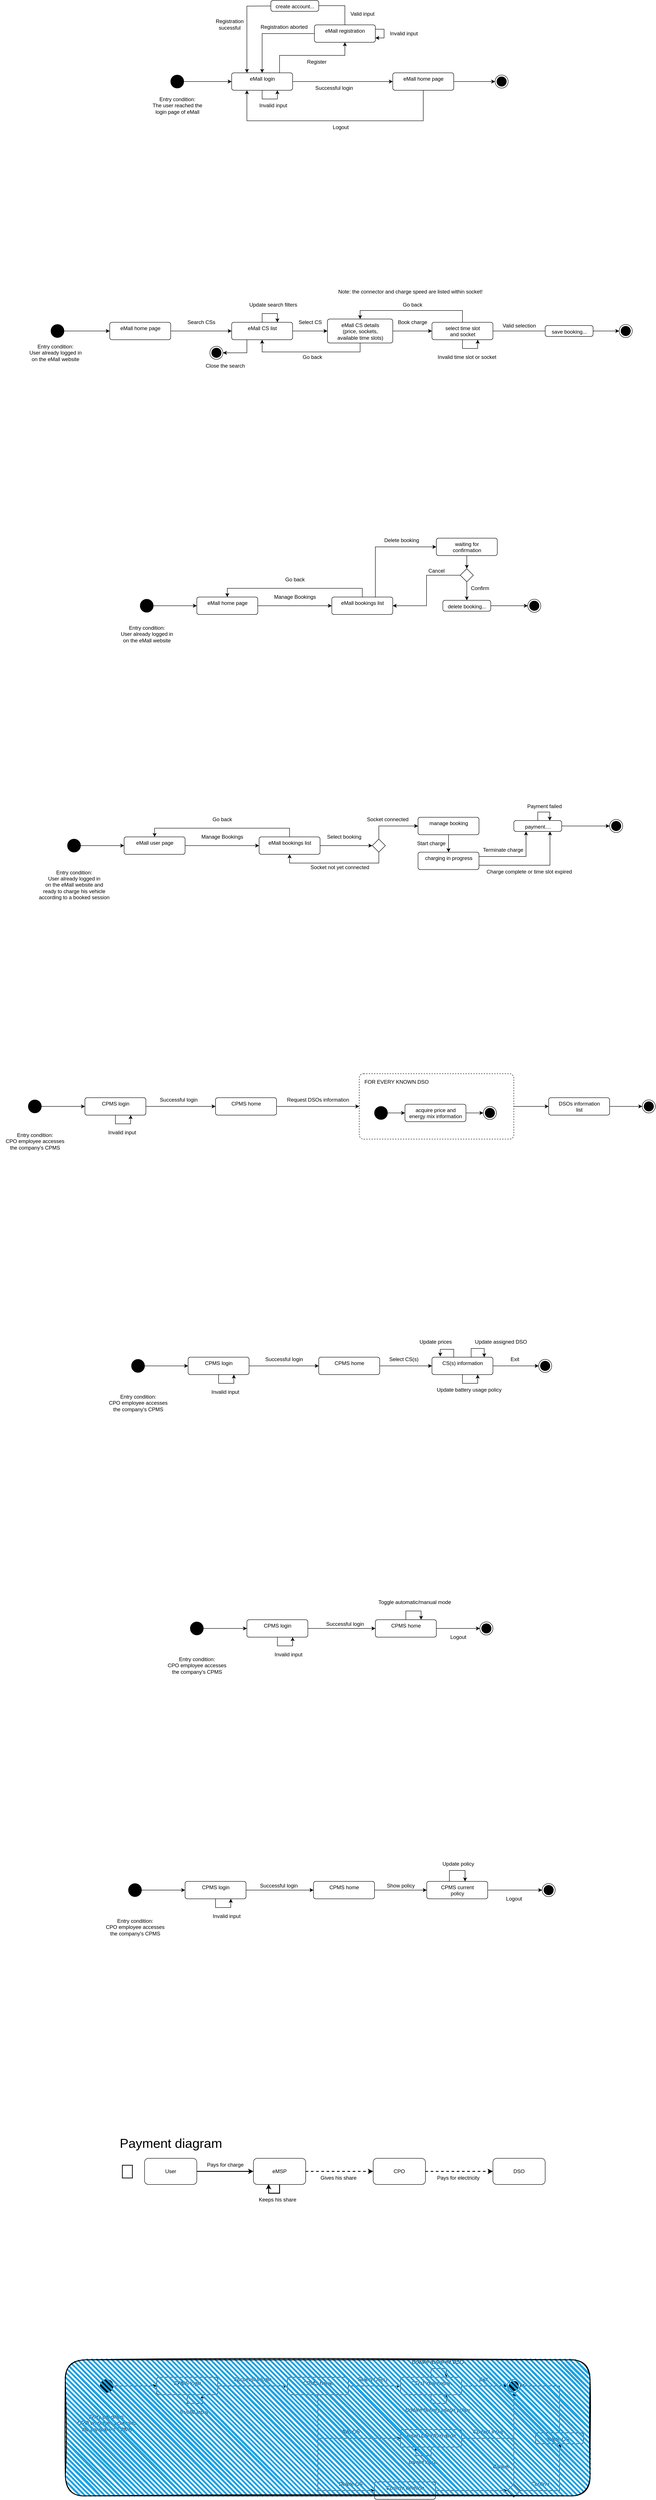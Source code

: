 <mxfile version="20.6.0" type="device"><diagram id="C5RBs43oDa-KdzZeNtuy" name="Page-1"><mxGraphModel dx="1656" dy="824" grid="1" gridSize="10" guides="1" tooltips="1" connect="1" arrows="1" fold="1" page="1" pageScale="1" pageWidth="1600" pageHeight="600" math="0" shadow="0"><root><mxCell id="WIyWlLk6GJQsqaUBKTNV-0"/><mxCell id="WIyWlLk6GJQsqaUBKTNV-1" parent="WIyWlLk6GJQsqaUBKTNV-0"/><mxCell id="OtQPe9uXSExSUuYNANN4-5" style="edgeStyle=orthogonalEdgeStyle;rounded=0;orthogonalLoop=1;jettySize=auto;html=1;" parent="WIyWlLk6GJQsqaUBKTNV-1" source="OtQPe9uXSExSUuYNANN4-1" target="OtQPe9uXSExSUuYNANN4-2" edge="1"><mxGeometry relative="1" as="geometry"/></mxCell><mxCell id="OtQPe9uXSExSUuYNANN4-1" value="" style="ellipse;fillColor=strokeColor;" parent="WIyWlLk6GJQsqaUBKTNV-1" vertex="1"><mxGeometry x="440" y="318" width="30" height="30" as="geometry"/></mxCell><mxCell id="D8yRVli4cVq_1flrbbhO-0" style="edgeStyle=orthogonalEdgeStyle;rounded=0;orthogonalLoop=1;jettySize=auto;html=1;" parent="WIyWlLk6GJQsqaUBKTNV-1" source="OtQPe9uXSExSUuYNANN4-2" target="OtQPe9uXSExSUuYNANN4-19" edge="1"><mxGeometry relative="1" as="geometry"/></mxCell><mxCell id="D8yRVli4cVq_1flrbbhO-3" style="edgeStyle=orthogonalEdgeStyle;rounded=0;orthogonalLoop=1;jettySize=auto;html=1;entryX=0.5;entryY=1;entryDx=0;entryDy=0;" parent="WIyWlLk6GJQsqaUBKTNV-1" source="OtQPe9uXSExSUuYNANN4-2" target="OtQPe9uXSExSUuYNANN4-6" edge="1"><mxGeometry relative="1" as="geometry"><Array as="points"><mxPoint x="690" y="273"/><mxPoint x="840" y="273"/></Array></mxGeometry></mxCell><mxCell id="OtQPe9uXSExSUuYNANN4-2" value="eMall login" style="html=1;align=center;verticalAlign=top;rounded=1;absoluteArcSize=1;arcSize=10;dashed=0;" parent="WIyWlLk6GJQsqaUBKTNV-1" vertex="1"><mxGeometry x="580" y="313" width="140" height="40" as="geometry"/></mxCell><mxCell id="D8yRVli4cVq_1flrbbhO-4" style="edgeStyle=orthogonalEdgeStyle;rounded=0;orthogonalLoop=1;jettySize=auto;html=1;" parent="WIyWlLk6GJQsqaUBKTNV-1" source="OtQPe9uXSExSUuYNANN4-6" target="OtQPe9uXSExSUuYNANN4-2" edge="1"><mxGeometry relative="1" as="geometry"><Array as="points"><mxPoint x="650" y="223"/></Array></mxGeometry></mxCell><mxCell id="53JUJiO9qSNABAuyEXPm-0" style="edgeStyle=orthogonalEdgeStyle;rounded=0;orthogonalLoop=1;jettySize=auto;html=1;entryX=0.25;entryY=0;entryDx=0;entryDy=0;startArrow=none;exitX=0;exitY=0.5;exitDx=0;exitDy=0;" parent="WIyWlLk6GJQsqaUBKTNV-1" source="53JUJiO9qSNABAuyEXPm-3" target="OtQPe9uXSExSUuYNANN4-2" edge="1"><mxGeometry relative="1" as="geometry"><Array as="points"><mxPoint x="698" y="160"/><mxPoint x="615" y="160"/></Array></mxGeometry></mxCell><mxCell id="OtQPe9uXSExSUuYNANN4-6" value="eMall registration" style="html=1;align=center;verticalAlign=top;rounded=1;absoluteArcSize=1;arcSize=10;dashed=0;" parent="WIyWlLk6GJQsqaUBKTNV-1" vertex="1"><mxGeometry x="770" y="203" width="140" height="40" as="geometry"/></mxCell><mxCell id="OtQPe9uXSExSUuYNANN4-9" value="Register" style="text;html=1;align=center;verticalAlign=middle;resizable=0;points=[];autosize=1;strokeColor=none;fillColor=none;" parent="WIyWlLk6GJQsqaUBKTNV-1" vertex="1"><mxGeometry x="740" y="273" width="70" height="30" as="geometry"/></mxCell><mxCell id="OtQPe9uXSExSUuYNANN4-18" value="Registration aborted" style="text;html=1;align=center;verticalAlign=middle;resizable=0;points=[];autosize=1;strokeColor=none;fillColor=none;" parent="WIyWlLk6GJQsqaUBKTNV-1" vertex="1"><mxGeometry x="630" y="193" width="140" height="30" as="geometry"/></mxCell><mxCell id="OtQPe9uXSExSUuYNANN4-22" style="edgeStyle=orthogonalEdgeStyle;rounded=0;orthogonalLoop=1;jettySize=auto;html=1;" parent="WIyWlLk6GJQsqaUBKTNV-1" source="OtQPe9uXSExSUuYNANN4-19" target="OtQPe9uXSExSUuYNANN4-21" edge="1"><mxGeometry relative="1" as="geometry"/></mxCell><mxCell id="D8yRVli4cVq_1flrbbhO-1" style="edgeStyle=orthogonalEdgeStyle;rounded=0;orthogonalLoop=1;jettySize=auto;html=1;entryX=0.25;entryY=1;entryDx=0;entryDy=0;" parent="WIyWlLk6GJQsqaUBKTNV-1" source="OtQPe9uXSExSUuYNANN4-19" target="OtQPe9uXSExSUuYNANN4-2" edge="1"><mxGeometry relative="1" as="geometry"><Array as="points"><mxPoint x="1020" y="423"/><mxPoint x="615" y="423"/></Array></mxGeometry></mxCell><mxCell id="OtQPe9uXSExSUuYNANN4-19" value="eMall home page" style="html=1;align=center;verticalAlign=top;rounded=1;absoluteArcSize=1;arcSize=10;dashed=0;" parent="WIyWlLk6GJQsqaUBKTNV-1" vertex="1"><mxGeometry x="950" y="313" width="140" height="40" as="geometry"/></mxCell><mxCell id="OtQPe9uXSExSUuYNANN4-21" value="" style="ellipse;html=1;shape=endState;fillColor=strokeColor;" parent="WIyWlLk6GJQsqaUBKTNV-1" vertex="1"><mxGeometry x="1185" y="318" width="30" height="30" as="geometry"/></mxCell><mxCell id="OtQPe9uXSExSUuYNANN4-23" style="edgeStyle=orthogonalEdgeStyle;rounded=0;orthogonalLoop=1;jettySize=auto;html=1;" parent="WIyWlLk6GJQsqaUBKTNV-1" source="OtQPe9uXSExSUuYNANN4-6" target="OtQPe9uXSExSUuYNANN4-6" edge="1"><mxGeometry relative="1" as="geometry"/></mxCell><mxCell id="OtQPe9uXSExSUuYNANN4-24" value="Invalid input" style="text;html=1;align=center;verticalAlign=middle;resizable=0;points=[];autosize=1;strokeColor=none;fillColor=none;" parent="WIyWlLk6GJQsqaUBKTNV-1" vertex="1"><mxGeometry x="930" y="208" width="90" height="30" as="geometry"/></mxCell><mxCell id="OtQPe9uXSExSUuYNANN4-26" value="Successful login" style="text;html=1;align=center;verticalAlign=middle;resizable=0;points=[];autosize=1;strokeColor=none;fillColor=none;" parent="WIyWlLk6GJQsqaUBKTNV-1" vertex="1"><mxGeometry x="760" y="333" width="110" height="30" as="geometry"/></mxCell><mxCell id="OtQPe9uXSExSUuYNANN4-30" style="edgeStyle=orthogonalEdgeStyle;rounded=0;orthogonalLoop=1;jettySize=auto;html=1;" parent="WIyWlLk6GJQsqaUBKTNV-1" source="OtQPe9uXSExSUuYNANN4-27" target="OtQPe9uXSExSUuYNANN4-28" edge="1"><mxGeometry relative="1" as="geometry"/></mxCell><mxCell id="OtQPe9uXSExSUuYNANN4-27" value="" style="ellipse;fillColor=strokeColor;" parent="WIyWlLk6GJQsqaUBKTNV-1" vertex="1"><mxGeometry x="165" y="890" width="30" height="30" as="geometry"/></mxCell><mxCell id="OtQPe9uXSExSUuYNANN4-51" style="edgeStyle=orthogonalEdgeStyle;rounded=0;orthogonalLoop=1;jettySize=auto;html=1;" parent="WIyWlLk6GJQsqaUBKTNV-1" source="OtQPe9uXSExSUuYNANN4-28" target="OtQPe9uXSExSUuYNANN4-48" edge="1"><mxGeometry relative="1" as="geometry"/></mxCell><mxCell id="OtQPe9uXSExSUuYNANN4-28" value="eMall home page" style="html=1;align=center;verticalAlign=top;rounded=1;absoluteArcSize=1;arcSize=10;dashed=0;" parent="WIyWlLk6GJQsqaUBKTNV-1" vertex="1"><mxGeometry x="300" y="885" width="140" height="40" as="geometry"/></mxCell><mxCell id="OtQPe9uXSExSUuYNANN4-46" value="Logout" style="text;html=1;align=center;verticalAlign=middle;resizable=0;points=[];autosize=1;strokeColor=none;fillColor=none;" parent="WIyWlLk6GJQsqaUBKTNV-1" vertex="1"><mxGeometry x="800" y="423" width="60" height="30" as="geometry"/></mxCell><mxCell id="OtQPe9uXSExSUuYNANN4-55" style="edgeStyle=orthogonalEdgeStyle;rounded=0;orthogonalLoop=1;jettySize=auto;html=1;entryX=0;entryY=0.5;entryDx=0;entryDy=0;" parent="WIyWlLk6GJQsqaUBKTNV-1" source="OtQPe9uXSExSUuYNANN4-48" target="OtQPe9uXSExSUuYNANN4-54" edge="1"><mxGeometry relative="1" as="geometry"/></mxCell><mxCell id="h1Xw0_IUpKzx305t5F_1-7" style="edgeStyle=orthogonalEdgeStyle;rounded=0;orthogonalLoop=1;jettySize=auto;html=1;entryX=1;entryY=0.5;entryDx=0;entryDy=0;" parent="WIyWlLk6GJQsqaUBKTNV-1" source="OtQPe9uXSExSUuYNANN4-48" target="h1Xw0_IUpKzx305t5F_1-2" edge="1"><mxGeometry relative="1" as="geometry"><Array as="points"><mxPoint x="615" y="955"/></Array></mxGeometry></mxCell><mxCell id="OtQPe9uXSExSUuYNANN4-48" value="eMall CS list" style="html=1;align=center;verticalAlign=top;rounded=1;absoluteArcSize=1;arcSize=10;dashed=0;" parent="WIyWlLk6GJQsqaUBKTNV-1" vertex="1"><mxGeometry x="580" y="885" width="140" height="40" as="geometry"/></mxCell><mxCell id="OtQPe9uXSExSUuYNANN4-50" value="Search CSs" style="text;html=1;align=center;verticalAlign=middle;resizable=0;points=[];autosize=1;strokeColor=none;fillColor=none;" parent="WIyWlLk6GJQsqaUBKTNV-1" vertex="1"><mxGeometry x="465" y="870" width="90" height="30" as="geometry"/></mxCell><mxCell id="OtQPe9uXSExSUuYNANN4-52" value="Update search filters" style="text;html=1;align=center;verticalAlign=middle;resizable=0;points=[];autosize=1;strokeColor=none;fillColor=none;" parent="WIyWlLk6GJQsqaUBKTNV-1" vertex="1"><mxGeometry x="605" y="830" width="140" height="30" as="geometry"/></mxCell><mxCell id="OtQPe9uXSExSUuYNANN4-53" style="edgeStyle=orthogonalEdgeStyle;rounded=0;orthogonalLoop=1;jettySize=auto;html=1;entryX=0.75;entryY=0;entryDx=0;entryDy=0;" parent="WIyWlLk6GJQsqaUBKTNV-1" source="OtQPe9uXSExSUuYNANN4-48" target="OtQPe9uXSExSUuYNANN4-48" edge="1"><mxGeometry relative="1" as="geometry"><Array as="points"><mxPoint x="650" y="865"/><mxPoint x="685" y="865"/></Array></mxGeometry></mxCell><mxCell id="OtQPe9uXSExSUuYNANN4-58" style="edgeStyle=orthogonalEdgeStyle;rounded=0;orthogonalLoop=1;jettySize=auto;html=1;entryX=0.5;entryY=1;entryDx=0;entryDy=0;" parent="WIyWlLk6GJQsqaUBKTNV-1" source="OtQPe9uXSExSUuYNANN4-54" target="OtQPe9uXSExSUuYNANN4-48" edge="1"><mxGeometry relative="1" as="geometry"><Array as="points"><mxPoint x="875" y="953"/><mxPoint x="650" y="953"/></Array></mxGeometry></mxCell><mxCell id="OtQPe9uXSExSUuYNANN4-62" style="edgeStyle=orthogonalEdgeStyle;rounded=0;orthogonalLoop=1;jettySize=auto;html=1;entryX=0;entryY=0.5;entryDx=0;entryDy=0;" parent="WIyWlLk6GJQsqaUBKTNV-1" source="OtQPe9uXSExSUuYNANN4-54" target="OtQPe9uXSExSUuYNANN4-60" edge="1"><mxGeometry relative="1" as="geometry"/></mxCell><mxCell id="OtQPe9uXSExSUuYNANN4-54" value="&lt;div&gt;eMall CS details&lt;/div&gt;&lt;div&gt;(price, sockets,&lt;br&gt;&lt;/div&gt;&lt;div&gt;available time slots)&lt;br&gt;&lt;/div&gt;" style="html=1;align=center;verticalAlign=top;rounded=1;absoluteArcSize=1;arcSize=10;dashed=0;" parent="WIyWlLk6GJQsqaUBKTNV-1" vertex="1"><mxGeometry x="800" y="877.5" width="150" height="55" as="geometry"/></mxCell><mxCell id="OtQPe9uXSExSUuYNANN4-59" value="Go back" style="text;html=1;align=center;verticalAlign=middle;resizable=0;points=[];autosize=1;strokeColor=none;fillColor=none;" parent="WIyWlLk6GJQsqaUBKTNV-1" vertex="1"><mxGeometry x="730" y="950" width="70" height="30" as="geometry"/></mxCell><mxCell id="OtQPe9uXSExSUuYNANN4-70" style="edgeStyle=orthogonalEdgeStyle;rounded=0;orthogonalLoop=1;jettySize=auto;html=1;entryX=0;entryY=0.5;entryDx=0;entryDy=0;startArrow=none;" parent="WIyWlLk6GJQsqaUBKTNV-1" source="D8yRVli4cVq_1flrbbhO-13" target="OtQPe9uXSExSUuYNANN4-67" edge="1"><mxGeometry relative="1" as="geometry"/></mxCell><mxCell id="OtQPe9uXSExSUuYNANN4-71" style="edgeStyle=orthogonalEdgeStyle;rounded=0;orthogonalLoop=1;jettySize=auto;html=1;entryX=0.5;entryY=0;entryDx=0;entryDy=0;" parent="WIyWlLk6GJQsqaUBKTNV-1" source="OtQPe9uXSExSUuYNANN4-60" target="OtQPe9uXSExSUuYNANN4-54" edge="1"><mxGeometry relative="1" as="geometry"><Array as="points"><mxPoint x="1110" y="858"/><mxPoint x="875" y="858"/></Array></mxGeometry></mxCell><mxCell id="OtQPe9uXSExSUuYNANN4-60" value="&lt;div&gt;select time slot&lt;/div&gt;&lt;div&gt;and socket&lt;br&gt;&lt;/div&gt;" style="html=1;align=center;verticalAlign=top;rounded=1;absoluteArcSize=1;arcSize=10;dashed=0;" parent="WIyWlLk6GJQsqaUBKTNV-1" vertex="1"><mxGeometry x="1040" y="885" width="140" height="40" as="geometry"/></mxCell><mxCell id="OtQPe9uXSExSUuYNANN4-61" value="Select CS" style="text;html=1;align=center;verticalAlign=middle;resizable=0;points=[];autosize=1;strokeColor=none;fillColor=none;" parent="WIyWlLk6GJQsqaUBKTNV-1" vertex="1"><mxGeometry x="720" y="870" width="80" height="30" as="geometry"/></mxCell><mxCell id="OtQPe9uXSExSUuYNANN4-65" value="Book charge" style="text;html=1;align=center;verticalAlign=middle;resizable=0;points=[];autosize=1;strokeColor=none;fillColor=none;" parent="WIyWlLk6GJQsqaUBKTNV-1" vertex="1"><mxGeometry x="950" y="870" width="90" height="30" as="geometry"/></mxCell><mxCell id="OtQPe9uXSExSUuYNANN4-66" value="Note: the connector and charge speed are listed within socket!" style="text;html=1;align=center;verticalAlign=middle;resizable=0;points=[];autosize=1;strokeColor=none;fillColor=none;" parent="WIyWlLk6GJQsqaUBKTNV-1" vertex="1"><mxGeometry x="810" y="800" width="360" height="30" as="geometry"/></mxCell><mxCell id="OtQPe9uXSExSUuYNANN4-67" value="" style="ellipse;html=1;shape=endState;fillColor=strokeColor;" parent="WIyWlLk6GJQsqaUBKTNV-1" vertex="1"><mxGeometry x="1470" y="890" width="30" height="30" as="geometry"/></mxCell><mxCell id="OtQPe9uXSExSUuYNANN4-72" value="Go back" style="text;html=1;align=center;verticalAlign=middle;resizable=0;points=[];autosize=1;strokeColor=none;fillColor=none;" parent="WIyWlLk6GJQsqaUBKTNV-1" vertex="1"><mxGeometry x="960" y="830" width="70" height="30" as="geometry"/></mxCell><mxCell id="OtQPe9uXSExSUuYNANN4-74" style="edgeStyle=orthogonalEdgeStyle;rounded=0;orthogonalLoop=1;jettySize=auto;html=1;entryX=0.75;entryY=1;entryDx=0;entryDy=0;" parent="WIyWlLk6GJQsqaUBKTNV-1" source="OtQPe9uXSExSUuYNANN4-60" target="OtQPe9uXSExSUuYNANN4-60" edge="1"><mxGeometry relative="1" as="geometry"><Array as="points"><mxPoint x="1110" y="945"/><mxPoint x="1145" y="945"/></Array></mxGeometry></mxCell><mxCell id="OtQPe9uXSExSUuYNANN4-75" value="Invalid time slot or socket" style="text;html=1;align=center;verticalAlign=middle;resizable=0;points=[];autosize=1;strokeColor=none;fillColor=none;" parent="WIyWlLk6GJQsqaUBKTNV-1" vertex="1"><mxGeometry x="1040" y="950" width="160" height="30" as="geometry"/></mxCell><mxCell id="OtQPe9uXSExSUuYNANN4-82" style="edgeStyle=orthogonalEdgeStyle;rounded=0;orthogonalLoop=1;jettySize=auto;html=1;" parent="WIyWlLk6GJQsqaUBKTNV-1" source="OtQPe9uXSExSUuYNANN4-76" target="OtQPe9uXSExSUuYNANN4-79" edge="1"><mxGeometry relative="1" as="geometry"/></mxCell><mxCell id="OtQPe9uXSExSUuYNANN4-76" value="" style="ellipse;fillColor=strokeColor;" parent="WIyWlLk6GJQsqaUBKTNV-1" vertex="1"><mxGeometry x="370" y="1520" width="30" height="30" as="geometry"/></mxCell><mxCell id="OtQPe9uXSExSUuYNANN4-84" style="edgeStyle=orthogonalEdgeStyle;rounded=0;orthogonalLoop=1;jettySize=auto;html=1;" parent="WIyWlLk6GJQsqaUBKTNV-1" source="OtQPe9uXSExSUuYNANN4-79" target="OtQPe9uXSExSUuYNANN4-83" edge="1"><mxGeometry relative="1" as="geometry"/></mxCell><mxCell id="OtQPe9uXSExSUuYNANN4-79" value="eMall home page" style="html=1;align=center;verticalAlign=top;rounded=1;absoluteArcSize=1;arcSize=10;dashed=0;" parent="WIyWlLk6GJQsqaUBKTNV-1" vertex="1"><mxGeometry x="500" y="1515" width="140" height="40" as="geometry"/></mxCell><mxCell id="OtQPe9uXSExSUuYNANN4-86" style="edgeStyle=orthogonalEdgeStyle;rounded=0;orthogonalLoop=1;jettySize=auto;html=1;entryX=0.5;entryY=0;entryDx=0;entryDy=0;" parent="WIyWlLk6GJQsqaUBKTNV-1" source="OtQPe9uXSExSUuYNANN4-83" target="OtQPe9uXSExSUuYNANN4-79" edge="1"><mxGeometry relative="1" as="geometry"><Array as="points"><mxPoint x="880" y="1495"/><mxPoint x="570" y="1495"/></Array></mxGeometry></mxCell><mxCell id="OtQPe9uXSExSUuYNANN4-95" style="edgeStyle=orthogonalEdgeStyle;rounded=0;orthogonalLoop=1;jettySize=auto;html=1;entryX=0;entryY=0.5;entryDx=0;entryDy=0;" parent="WIyWlLk6GJQsqaUBKTNV-1" source="OtQPe9uXSExSUuYNANN4-83" target="OtQPe9uXSExSUuYNANN4-92" edge="1"><mxGeometry relative="1" as="geometry"><Array as="points"><mxPoint x="910" y="1400"/></Array></mxGeometry></mxCell><mxCell id="OtQPe9uXSExSUuYNANN4-83" value="eMall bookings list" style="html=1;align=center;verticalAlign=top;rounded=1;absoluteArcSize=1;arcSize=10;dashed=0;" parent="WIyWlLk6GJQsqaUBKTNV-1" vertex="1"><mxGeometry x="810" y="1515" width="140" height="40" as="geometry"/></mxCell><mxCell id="OtQPe9uXSExSUuYNANN4-85" value="Manage Bookings" style="text;html=1;align=center;verticalAlign=middle;resizable=0;points=[];autosize=1;strokeColor=none;fillColor=none;" parent="WIyWlLk6GJQsqaUBKTNV-1" vertex="1"><mxGeometry x="665" y="1500" width="120" height="30" as="geometry"/></mxCell><mxCell id="OtQPe9uXSExSUuYNANN4-87" value="Go back" style="text;html=1;align=center;verticalAlign=middle;resizable=0;points=[];autosize=1;strokeColor=none;fillColor=none;" parent="WIyWlLk6GJQsqaUBKTNV-1" vertex="1"><mxGeometry x="690" y="1460" width="70" height="30" as="geometry"/></mxCell><mxCell id="OtQPe9uXSExSUuYNANN4-102" style="edgeStyle=orthogonalEdgeStyle;rounded=0;orthogonalLoop=1;jettySize=auto;html=1;entryX=0.5;entryY=0;entryDx=0;entryDy=0;" parent="WIyWlLk6GJQsqaUBKTNV-1" source="OtQPe9uXSExSUuYNANN4-92" target="OtQPe9uXSExSUuYNANN4-101" edge="1"><mxGeometry relative="1" as="geometry"/></mxCell><mxCell id="OtQPe9uXSExSUuYNANN4-92" value="&lt;div&gt;waiting for&lt;/div&gt;&lt;div&gt;confirmation&lt;/div&gt;" style="html=1;align=center;verticalAlign=top;rounded=1;absoluteArcSize=1;arcSize=10;dashed=0;" parent="WIyWlLk6GJQsqaUBKTNV-1" vertex="1"><mxGeometry x="1050" y="1380" width="140" height="40" as="geometry"/></mxCell><mxCell id="OtQPe9uXSExSUuYNANN4-96" value="Delete booking" style="text;html=1;align=center;verticalAlign=middle;resizable=0;points=[];autosize=1;strokeColor=none;fillColor=none;" parent="WIyWlLk6GJQsqaUBKTNV-1" vertex="1"><mxGeometry x="915" y="1370" width="110" height="30" as="geometry"/></mxCell><mxCell id="OtQPe9uXSExSUuYNANN4-104" style="edgeStyle=orthogonalEdgeStyle;rounded=0;orthogonalLoop=1;jettySize=auto;html=1;entryX=1;entryY=0.5;entryDx=0;entryDy=0;" parent="WIyWlLk6GJQsqaUBKTNV-1" source="OtQPe9uXSExSUuYNANN4-101" target="OtQPe9uXSExSUuYNANN4-83" edge="1"><mxGeometry relative="1" as="geometry"/></mxCell><mxCell id="OtQPe9uXSExSUuYNANN4-108" style="edgeStyle=orthogonalEdgeStyle;rounded=0;orthogonalLoop=1;jettySize=auto;html=1;" parent="WIyWlLk6GJQsqaUBKTNV-1" source="OtQPe9uXSExSUuYNANN4-101" target="OtQPe9uXSExSUuYNANN4-107" edge="1"><mxGeometry relative="1" as="geometry"/></mxCell><mxCell id="OtQPe9uXSExSUuYNANN4-101" value="" style="rhombus;" parent="WIyWlLk6GJQsqaUBKTNV-1" vertex="1"><mxGeometry x="1105" y="1450" width="30" height="30" as="geometry"/></mxCell><mxCell id="OtQPe9uXSExSUuYNANN4-114" style="edgeStyle=orthogonalEdgeStyle;rounded=0;orthogonalLoop=1;jettySize=auto;html=1;entryX=0;entryY=0.5;entryDx=0;entryDy=0;" parent="WIyWlLk6GJQsqaUBKTNV-1" source="OtQPe9uXSExSUuYNANN4-107" target="OtQPe9uXSExSUuYNANN4-113" edge="1"><mxGeometry relative="1" as="geometry"/></mxCell><mxCell id="OtQPe9uXSExSUuYNANN4-107" value="delete booking..." style="html=1;align=center;verticalAlign=top;rounded=1;absoluteArcSize=1;arcSize=10;dashed=0;" parent="WIyWlLk6GJQsqaUBKTNV-1" vertex="1"><mxGeometry x="1065" y="1522.5" width="110" height="25" as="geometry"/></mxCell><mxCell id="OtQPe9uXSExSUuYNANN4-110" value="Cancel" style="text;html=1;align=center;verticalAlign=middle;resizable=0;points=[];autosize=1;strokeColor=none;fillColor=none;" parent="WIyWlLk6GJQsqaUBKTNV-1" vertex="1"><mxGeometry x="1020" y="1440" width="60" height="30" as="geometry"/></mxCell><mxCell id="OtQPe9uXSExSUuYNANN4-111" value="Confirm" style="text;html=1;align=center;verticalAlign=middle;resizable=0;points=[];autosize=1;strokeColor=none;fillColor=none;" parent="WIyWlLk6GJQsqaUBKTNV-1" vertex="1"><mxGeometry x="1115" y="1480" width="70" height="30" as="geometry"/></mxCell><mxCell id="OtQPe9uXSExSUuYNANN4-112" value="Valid selection" style="text;html=1;align=center;verticalAlign=middle;resizable=0;points=[];autosize=1;strokeColor=none;fillColor=none;" parent="WIyWlLk6GJQsqaUBKTNV-1" vertex="1"><mxGeometry x="1190" y="877.5" width="100" height="30" as="geometry"/></mxCell><mxCell id="OtQPe9uXSExSUuYNANN4-113" value="" style="ellipse;html=1;shape=endState;fillColor=strokeColor;" parent="WIyWlLk6GJQsqaUBKTNV-1" vertex="1"><mxGeometry x="1260" y="1520" width="30" height="30" as="geometry"/></mxCell><mxCell id="OtQPe9uXSExSUuYNANN4-115" style="edgeStyle=orthogonalEdgeStyle;rounded=0;orthogonalLoop=1;jettySize=auto;html=1;" parent="WIyWlLk6GJQsqaUBKTNV-1" source="OtQPe9uXSExSUuYNANN4-116" target="OtQPe9uXSExSUuYNANN4-118" edge="1"><mxGeometry relative="1" as="geometry"/></mxCell><mxCell id="OtQPe9uXSExSUuYNANN4-116" value="" style="ellipse;fillColor=strokeColor;" parent="WIyWlLk6GJQsqaUBKTNV-1" vertex="1"><mxGeometry x="203" y="2070" width="30" height="30" as="geometry"/></mxCell><mxCell id="OtQPe9uXSExSUuYNANN4-117" style="edgeStyle=orthogonalEdgeStyle;rounded=0;orthogonalLoop=1;jettySize=auto;html=1;" parent="WIyWlLk6GJQsqaUBKTNV-1" source="OtQPe9uXSExSUuYNANN4-118" target="OtQPe9uXSExSUuYNANN4-121" edge="1"><mxGeometry relative="1" as="geometry"/></mxCell><mxCell id="OtQPe9uXSExSUuYNANN4-118" value="eMall user page" style="html=1;align=center;verticalAlign=top;rounded=1;absoluteArcSize=1;arcSize=10;dashed=0;" parent="WIyWlLk6GJQsqaUBKTNV-1" vertex="1"><mxGeometry x="333" y="2065" width="140" height="40" as="geometry"/></mxCell><mxCell id="OtQPe9uXSExSUuYNANN4-120" style="edgeStyle=orthogonalEdgeStyle;rounded=0;orthogonalLoop=1;jettySize=auto;html=1;entryX=0.5;entryY=0;entryDx=0;entryDy=0;" parent="WIyWlLk6GJQsqaUBKTNV-1" source="OtQPe9uXSExSUuYNANN4-121" target="OtQPe9uXSExSUuYNANN4-118" edge="1"><mxGeometry relative="1" as="geometry"><Array as="points"><mxPoint x="713" y="2045"/><mxPoint x="403" y="2045"/></Array></mxGeometry></mxCell><mxCell id="OtQPe9uXSExSUuYNANN4-128" style="edgeStyle=orthogonalEdgeStyle;rounded=0;orthogonalLoop=1;jettySize=auto;html=1;" parent="WIyWlLk6GJQsqaUBKTNV-1" source="OtQPe9uXSExSUuYNANN4-121" target="OtQPe9uXSExSUuYNANN4-127" edge="1"><mxGeometry relative="1" as="geometry"/></mxCell><mxCell id="OtQPe9uXSExSUuYNANN4-121" value="eMall bookings list" style="html=1;align=center;verticalAlign=top;rounded=1;absoluteArcSize=1;arcSize=10;dashed=0;" parent="WIyWlLk6GJQsqaUBKTNV-1" vertex="1"><mxGeometry x="643" y="2065" width="140" height="40" as="geometry"/></mxCell><mxCell id="OtQPe9uXSExSUuYNANN4-122" value="Manage Bookings" style="text;html=1;align=center;verticalAlign=middle;resizable=0;points=[];autosize=1;strokeColor=none;fillColor=none;" parent="WIyWlLk6GJQsqaUBKTNV-1" vertex="1"><mxGeometry x="498" y="2050" width="120" height="30" as="geometry"/></mxCell><mxCell id="OtQPe9uXSExSUuYNANN4-123" value="Go back" style="text;html=1;align=center;verticalAlign=middle;resizable=0;points=[];autosize=1;strokeColor=none;fillColor=none;" parent="WIyWlLk6GJQsqaUBKTNV-1" vertex="1"><mxGeometry x="523" y="2010" width="70" height="30" as="geometry"/></mxCell><mxCell id="OtQPe9uXSExSUuYNANN4-142" style="edgeStyle=orthogonalEdgeStyle;rounded=0;orthogonalLoop=1;jettySize=auto;html=1;" parent="WIyWlLk6GJQsqaUBKTNV-1" source="OtQPe9uXSExSUuYNANN4-124" target="OtQPe9uXSExSUuYNANN4-141" edge="1"><mxGeometry relative="1" as="geometry"/></mxCell><mxCell id="OtQPe9uXSExSUuYNANN4-124" value="manage booking" style="html=1;align=center;verticalAlign=top;rounded=1;absoluteArcSize=1;arcSize=10;dashed=0;" parent="WIyWlLk6GJQsqaUBKTNV-1" vertex="1"><mxGeometry x="1008" y="2020" width="140" height="40" as="geometry"/></mxCell><mxCell id="OtQPe9uXSExSUuYNANN4-126" value="Select booking" style="text;html=1;align=center;verticalAlign=middle;resizable=0;points=[];autosize=1;strokeColor=none;fillColor=none;" parent="WIyWlLk6GJQsqaUBKTNV-1" vertex="1"><mxGeometry x="788" y="2050" width="100" height="30" as="geometry"/></mxCell><mxCell id="OtQPe9uXSExSUuYNANN4-129" style="edgeStyle=orthogonalEdgeStyle;rounded=0;orthogonalLoop=1;jettySize=auto;html=1;entryX=0;entryY=0.5;entryDx=0;entryDy=0;" parent="WIyWlLk6GJQsqaUBKTNV-1" source="OtQPe9uXSExSUuYNANN4-127" target="OtQPe9uXSExSUuYNANN4-124" edge="1"><mxGeometry relative="1" as="geometry"><Array as="points"><mxPoint x="918" y="2040"/></Array></mxGeometry></mxCell><mxCell id="OtQPe9uXSExSUuYNANN4-131" style="edgeStyle=orthogonalEdgeStyle;rounded=0;orthogonalLoop=1;jettySize=auto;html=1;entryX=0.5;entryY=1;entryDx=0;entryDy=0;" parent="WIyWlLk6GJQsqaUBKTNV-1" source="OtQPe9uXSExSUuYNANN4-127" target="OtQPe9uXSExSUuYNANN4-121" edge="1"><mxGeometry relative="1" as="geometry"><Array as="points"><mxPoint x="918" y="2125"/><mxPoint x="713" y="2125"/></Array></mxGeometry></mxCell><mxCell id="OtQPe9uXSExSUuYNANN4-127" value="" style="rhombus;" parent="WIyWlLk6GJQsqaUBKTNV-1" vertex="1"><mxGeometry x="903" y="2070" width="30" height="30" as="geometry"/></mxCell><mxCell id="OtQPe9uXSExSUuYNANN4-130" value="Socket connected" style="text;html=1;align=center;verticalAlign=middle;resizable=0;points=[];autosize=1;strokeColor=none;fillColor=none;" parent="WIyWlLk6GJQsqaUBKTNV-1" vertex="1"><mxGeometry x="878" y="2010" width="120" height="30" as="geometry"/></mxCell><mxCell id="OtQPe9uXSExSUuYNANN4-132" value="Socket not yet connected" style="text;html=1;align=center;verticalAlign=middle;resizable=0;points=[];autosize=1;strokeColor=none;fillColor=none;" parent="WIyWlLk6GJQsqaUBKTNV-1" vertex="1"><mxGeometry x="748" y="2120" width="160" height="30" as="geometry"/></mxCell><mxCell id="OtQPe9uXSExSUuYNANN4-134" value="Start charge" style="text;html=1;align=center;verticalAlign=middle;resizable=0;points=[];autosize=1;strokeColor=none;fillColor=none;" parent="WIyWlLk6GJQsqaUBKTNV-1" vertex="1"><mxGeometry x="993" y="2065" width="90" height="30" as="geometry"/></mxCell><mxCell id="OtQPe9uXSExSUuYNANN4-154" style="edgeStyle=orthogonalEdgeStyle;rounded=0;orthogonalLoop=1;jettySize=auto;html=1;entryX=0;entryY=0.5;entryDx=0;entryDy=0;exitX=1;exitY=0.5;exitDx=0;exitDy=0;" parent="WIyWlLk6GJQsqaUBKTNV-1" source="53JUJiO9qSNABAuyEXPm-6" target="OtQPe9uXSExSUuYNANN4-151" edge="1"><mxGeometry relative="1" as="geometry"><mxPoint x="1358" y="2040" as="sourcePoint"/></mxGeometry></mxCell><mxCell id="OtQPe9uXSExSUuYNANN4-143" style="edgeStyle=orthogonalEdgeStyle;rounded=0;orthogonalLoop=1;jettySize=auto;html=1;entryX=0.25;entryY=1;entryDx=0;entryDy=0;" parent="WIyWlLk6GJQsqaUBKTNV-1" source="OtQPe9uXSExSUuYNANN4-141" target="53JUJiO9qSNABAuyEXPm-6" edge="1"><mxGeometry relative="1" as="geometry"><Array as="points"><mxPoint x="1256" y="2110"/><mxPoint x="1256" y="2053"/></Array><mxPoint x="1263" y="2060" as="targetPoint"/></mxGeometry></mxCell><mxCell id="OtQPe9uXSExSUuYNANN4-147" style="edgeStyle=orthogonalEdgeStyle;rounded=0;orthogonalLoop=1;jettySize=auto;html=1;entryX=0.75;entryY=1;entryDx=0;entryDy=0;" parent="WIyWlLk6GJQsqaUBKTNV-1" source="OtQPe9uXSExSUuYNANN4-141" target="53JUJiO9qSNABAuyEXPm-6" edge="1"><mxGeometry relative="1" as="geometry"><Array as="points"><mxPoint x="1311" y="2130"/><mxPoint x="1311" y="2053"/></Array><mxPoint x="1315.72" y="2059.96" as="targetPoint"/></mxGeometry></mxCell><mxCell id="OtQPe9uXSExSUuYNANN4-141" value="charging in progress" style="html=1;align=center;verticalAlign=top;rounded=1;absoluteArcSize=1;arcSize=10;dashed=0;" parent="WIyWlLk6GJQsqaUBKTNV-1" vertex="1"><mxGeometry x="1008" y="2100" width="140" height="40" as="geometry"/></mxCell><mxCell id="OtQPe9uXSExSUuYNANN4-144" value="Terminate charge" style="text;html=1;align=center;verticalAlign=middle;resizable=0;points=[];autosize=1;strokeColor=none;fillColor=none;" parent="WIyWlLk6GJQsqaUBKTNV-1" vertex="1"><mxGeometry x="1143" y="2080" width="120" height="30" as="geometry"/></mxCell><mxCell id="OtQPe9uXSExSUuYNANN4-148" value="Charge complete or time slot expired" style="text;html=1;align=center;verticalAlign=middle;resizable=0;points=[];autosize=1;strokeColor=none;fillColor=none;" parent="WIyWlLk6GJQsqaUBKTNV-1" vertex="1"><mxGeometry x="1148" y="2130" width="230" height="30" as="geometry"/></mxCell><mxCell id="OtQPe9uXSExSUuYNANN4-150" value="Payment failed" style="text;html=1;align=center;verticalAlign=middle;resizable=0;points=[];autosize=1;strokeColor=none;fillColor=none;" parent="WIyWlLk6GJQsqaUBKTNV-1" vertex="1"><mxGeometry x="1248" y="1980" width="100" height="30" as="geometry"/></mxCell><mxCell id="OtQPe9uXSExSUuYNANN4-151" value="" style="ellipse;html=1;shape=endState;fillColor=strokeColor;" parent="WIyWlLk6GJQsqaUBKTNV-1" vertex="1"><mxGeometry x="1448" y="2025" width="30" height="30" as="geometry"/></mxCell><mxCell id="D8yRVli4cVq_1flrbbhO-5" style="edgeStyle=orthogonalEdgeStyle;rounded=0;orthogonalLoop=1;jettySize=auto;html=1;entryX=0.75;entryY=1;entryDx=0;entryDy=0;" parent="WIyWlLk6GJQsqaUBKTNV-1" source="OtQPe9uXSExSUuYNANN4-2" target="OtQPe9uXSExSUuYNANN4-2" edge="1"><mxGeometry relative="1" as="geometry"><Array as="points"><mxPoint x="650" y="373"/><mxPoint x="685" y="373"/></Array></mxGeometry></mxCell><mxCell id="D8yRVli4cVq_1flrbbhO-6" value="Invalid input" style="text;html=1;align=center;verticalAlign=middle;resizable=0;points=[];autosize=1;strokeColor=none;fillColor=none;" parent="WIyWlLk6GJQsqaUBKTNV-1" vertex="1"><mxGeometry x="630" y="373" width="90" height="30" as="geometry"/></mxCell><mxCell id="D8yRVli4cVq_1flrbbhO-8" value="Entry condition:&lt;br&gt;&lt;div&gt;The user reached the&lt;/div&gt;&lt;div&gt;login page of eMall&lt;br&gt;&lt;/div&gt;" style="text;html=1;align=center;verticalAlign=middle;resizable=0;points=[];autosize=1;strokeColor=none;fillColor=none;" parent="WIyWlLk6GJQsqaUBKTNV-1" vertex="1"><mxGeometry x="385" y="358" width="140" height="60" as="geometry"/></mxCell><mxCell id="D8yRVli4cVq_1flrbbhO-9" value="&lt;div&gt;Entry condition:&lt;br&gt;&lt;/div&gt;&lt;div&gt;User already logged in&lt;/div&gt;&lt;div&gt;on the eMall website&lt;br&gt;&lt;/div&gt;" style="text;html=1;align=center;verticalAlign=middle;resizable=0;points=[];autosize=1;strokeColor=none;fillColor=none;" parent="WIyWlLk6GJQsqaUBKTNV-1" vertex="1"><mxGeometry x="100" y="925" width="150" height="60" as="geometry"/></mxCell><mxCell id="D8yRVli4cVq_1flrbbhO-10" value="Close the search" style="text;html=1;align=center;verticalAlign=middle;resizable=0;points=[];autosize=1;strokeColor=none;fillColor=none;" parent="WIyWlLk6GJQsqaUBKTNV-1" vertex="1"><mxGeometry x="505" y="970" width="120" height="30" as="geometry"/></mxCell><mxCell id="D8yRVli4cVq_1flrbbhO-11" value="&lt;div&gt;Entry condition:&lt;br&gt;&lt;/div&gt;&lt;div&gt;User already logged in&lt;/div&gt;&lt;div&gt;on the eMall website&lt;br&gt;&lt;/div&gt;" style="text;html=1;align=center;verticalAlign=middle;resizable=0;points=[];autosize=1;strokeColor=none;fillColor=none;" parent="WIyWlLk6GJQsqaUBKTNV-1" vertex="1"><mxGeometry x="310" y="1570" width="150" height="60" as="geometry"/></mxCell><mxCell id="D8yRVli4cVq_1flrbbhO-12" value="&lt;div&gt;Entry condition:&lt;br&gt;&lt;/div&gt;&lt;div&gt;User already logged in&lt;/div&gt;&lt;div&gt;on the eMall website and&lt;/div&gt;&lt;div&gt;ready to charge his vehicle&lt;/div&gt;&lt;div&gt;according to a booked session&lt;br&gt;&lt;/div&gt;" style="text;html=1;align=center;verticalAlign=middle;resizable=0;points=[];autosize=1;strokeColor=none;fillColor=none;" parent="WIyWlLk6GJQsqaUBKTNV-1" vertex="1"><mxGeometry x="123" y="2130" width="190" height="90" as="geometry"/></mxCell><mxCell id="D8yRVli4cVq_1flrbbhO-13" value="save booking..." style="html=1;align=center;verticalAlign=top;rounded=1;absoluteArcSize=1;arcSize=10;dashed=0;" parent="WIyWlLk6GJQsqaUBKTNV-1" vertex="1"><mxGeometry x="1300" y="892.5" width="110" height="25" as="geometry"/></mxCell><mxCell id="D8yRVli4cVq_1flrbbhO-14" value="" style="edgeStyle=orthogonalEdgeStyle;rounded=0;orthogonalLoop=1;jettySize=auto;html=1;entryX=0;entryY=0.5;entryDx=0;entryDy=0;endArrow=none;" parent="WIyWlLk6GJQsqaUBKTNV-1" source="OtQPe9uXSExSUuYNANN4-60" target="D8yRVli4cVq_1flrbbhO-13" edge="1"><mxGeometry relative="1" as="geometry"><mxPoint x="1180" y="905.0" as="sourcePoint"/><mxPoint x="1320.0" y="905.0" as="targetPoint"/></mxGeometry></mxCell><mxCell id="h1Xw0_IUpKzx305t5F_1-10" style="edgeStyle=orthogonalEdgeStyle;rounded=0;orthogonalLoop=1;jettySize=auto;html=1;" parent="WIyWlLk6GJQsqaUBKTNV-1" source="D8yRVli4cVq_1flrbbhO-20" target="h1Xw0_IUpKzx305t5F_1-9" edge="1"><mxGeometry relative="1" as="geometry"/></mxCell><mxCell id="D8yRVli4cVq_1flrbbhO-20" value="" style="ellipse;fillColor=strokeColor;" parent="WIyWlLk6GJQsqaUBKTNV-1" vertex="1"><mxGeometry x="113" y="2668" width="30" height="30" as="geometry"/></mxCell><mxCell id="D8yRVli4cVq_1flrbbhO-23" value="&lt;div&gt;Entry condition:&lt;br&gt;&lt;/div&gt;&lt;div&gt;CPO employee accesses&lt;/div&gt;&lt;div&gt;the company's CPMS&lt;br&gt;&lt;/div&gt;" style="text;html=1;align=center;verticalAlign=middle;resizable=0;points=[];autosize=1;strokeColor=none;fillColor=none;" parent="WIyWlLk6GJQsqaUBKTNV-1" vertex="1"><mxGeometry x="48" y="2733" width="160" height="60" as="geometry"/></mxCell><mxCell id="D8yRVli4cVq_1flrbbhO-38" style="edgeStyle=orthogonalEdgeStyle;rounded=0;orthogonalLoop=1;jettySize=auto;html=1;" parent="WIyWlLk6GJQsqaUBKTNV-1" source="D8yRVli4cVq_1flrbbhO-24" target="D8yRVli4cVq_1flrbbhO-28" edge="1"><mxGeometry relative="1" as="geometry"/></mxCell><mxCell id="D8yRVli4cVq_1flrbbhO-24" value="CPMS home" style="html=1;align=center;verticalAlign=top;rounded=1;absoluteArcSize=1;arcSize=10;dashed=0;" parent="WIyWlLk6GJQsqaUBKTNV-1" vertex="1"><mxGeometry x="543" y="2663" width="140" height="40" as="geometry"/></mxCell><mxCell id="D8yRVli4cVq_1flrbbhO-42" style="edgeStyle=orthogonalEdgeStyle;rounded=0;orthogonalLoop=1;jettySize=auto;html=1;" parent="WIyWlLk6GJQsqaUBKTNV-1" source="D8yRVli4cVq_1flrbbhO-28" target="D8yRVli4cVq_1flrbbhO-41" edge="1"><mxGeometry relative="1" as="geometry"/></mxCell><mxCell id="D8yRVli4cVq_1flrbbhO-28" value="FOR EVERY KNOWN DSO" style="dashed=1;rounded=1;absoluteArcSize=1;arcSize=20;html=1;verticalAlign=top;align=left;spacingTop=5;spacingLeft=10;" parent="WIyWlLk6GJQsqaUBKTNV-1" vertex="1"><mxGeometry x="873" y="2608" width="355" height="150" as="geometry"/></mxCell><mxCell id="D8yRVli4cVq_1flrbbhO-35" style="edgeStyle=orthogonalEdgeStyle;rounded=0;orthogonalLoop=1;jettySize=auto;html=1;" parent="WIyWlLk6GJQsqaUBKTNV-1" source="D8yRVli4cVq_1flrbbhO-29" target="D8yRVli4cVq_1flrbbhO-30" edge="1"><mxGeometry relative="1" as="geometry"/></mxCell><mxCell id="D8yRVli4cVq_1flrbbhO-29" value="" style="ellipse;fillColor=strokeColor;" parent="WIyWlLk6GJQsqaUBKTNV-1" vertex="1"><mxGeometry x="908" y="2683" width="30" height="30" as="geometry"/></mxCell><mxCell id="D8yRVli4cVq_1flrbbhO-37" style="edgeStyle=orthogonalEdgeStyle;rounded=0;orthogonalLoop=1;jettySize=auto;html=1;entryX=0;entryY=0.5;entryDx=0;entryDy=0;" parent="WIyWlLk6GJQsqaUBKTNV-1" source="D8yRVli4cVq_1flrbbhO-30" target="D8yRVli4cVq_1flrbbhO-32" edge="1"><mxGeometry relative="1" as="geometry"/></mxCell><mxCell id="D8yRVli4cVq_1flrbbhO-30" value="&lt;div&gt;acquire price and&lt;br&gt;&lt;/div&gt;&lt;div&gt;energy mix information&lt;/div&gt;" style="html=1;align=center;verticalAlign=top;rounded=1;absoluteArcSize=1;arcSize=10;dashed=0;" parent="WIyWlLk6GJQsqaUBKTNV-1" vertex="1"><mxGeometry x="978" y="2678" width="140" height="40" as="geometry"/></mxCell><mxCell id="D8yRVli4cVq_1flrbbhO-32" value="" style="ellipse;html=1;shape=endState;fillColor=strokeColor;" parent="WIyWlLk6GJQsqaUBKTNV-1" vertex="1"><mxGeometry x="1158" y="2683" width="30" height="30" as="geometry"/></mxCell><mxCell id="D8yRVli4cVq_1flrbbhO-39" value="Request DSOs information" style="text;html=1;align=center;verticalAlign=middle;resizable=0;points=[];autosize=1;strokeColor=none;fillColor=none;" parent="WIyWlLk6GJQsqaUBKTNV-1" vertex="1"><mxGeometry x="693" y="2653" width="170" height="30" as="geometry"/></mxCell><mxCell id="D8yRVli4cVq_1flrbbhO-46" style="edgeStyle=orthogonalEdgeStyle;rounded=0;orthogonalLoop=1;jettySize=auto;html=1;" parent="WIyWlLk6GJQsqaUBKTNV-1" source="D8yRVli4cVq_1flrbbhO-41" target="D8yRVli4cVq_1flrbbhO-43" edge="1"><mxGeometry relative="1" as="geometry"/></mxCell><mxCell id="D8yRVli4cVq_1flrbbhO-41" value="&lt;div&gt;DSOs information&lt;/div&gt;&lt;div&gt;list&lt;br&gt;&lt;/div&gt;" style="html=1;align=center;verticalAlign=top;rounded=1;absoluteArcSize=1;arcSize=10;dashed=0;" parent="WIyWlLk6GJQsqaUBKTNV-1" vertex="1"><mxGeometry x="1308" y="2663" width="140" height="40" as="geometry"/></mxCell><mxCell id="D8yRVli4cVq_1flrbbhO-43" value="" style="ellipse;html=1;shape=endState;fillColor=strokeColor;" parent="WIyWlLk6GJQsqaUBKTNV-1" vertex="1"><mxGeometry x="1523" y="2668" width="30" height="30" as="geometry"/></mxCell><mxCell id="h1Xw0_IUpKzx305t5F_1-18" style="edgeStyle=orthogonalEdgeStyle;rounded=0;orthogonalLoop=1;jettySize=auto;html=1;" parent="WIyWlLk6GJQsqaUBKTNV-1" source="D8yRVli4cVq_1flrbbhO-50" target="h1Xw0_IUpKzx305t5F_1-15" edge="1"><mxGeometry relative="1" as="geometry"/></mxCell><mxCell id="D8yRVli4cVq_1flrbbhO-50" value="" style="ellipse;fillColor=strokeColor;" parent="WIyWlLk6GJQsqaUBKTNV-1" vertex="1"><mxGeometry x="278" y="5602" width="30" height="30" as="geometry"/></mxCell><mxCell id="D8yRVli4cVq_1flrbbhO-51" value="&lt;div&gt;Entry condition:&lt;br&gt;&lt;/div&gt;&lt;div&gt;CPO employee accesses&lt;/div&gt;&lt;div&gt;the company's CPMS&lt;br&gt;&lt;/div&gt;" style="text;html=1;align=center;verticalAlign=middle;resizable=0;points=[];autosize=1;strokeColor=none;fillColor=none;" parent="WIyWlLk6GJQsqaUBKTNV-1" vertex="1"><mxGeometry x="213" y="5672" width="160" height="60" as="geometry"/></mxCell><mxCell id="D8yRVli4cVq_1flrbbhO-56" style="edgeStyle=orthogonalEdgeStyle;rounded=0;orthogonalLoop=1;jettySize=auto;html=1;" parent="WIyWlLk6GJQsqaUBKTNV-1" source="D8yRVli4cVq_1flrbbhO-52" target="D8yRVli4cVq_1flrbbhO-54" edge="1"><mxGeometry relative="1" as="geometry"/></mxCell><mxCell id="D8yRVli4cVq_1flrbbhO-65" style="edgeStyle=orthogonalEdgeStyle;rounded=0;orthogonalLoop=1;jettySize=auto;html=1;entryX=0;entryY=0.5;entryDx=0;entryDy=0;" parent="WIyWlLk6GJQsqaUBKTNV-1" source="D8yRVli4cVq_1flrbbhO-52" target="D8yRVli4cVq_1flrbbhO-62" edge="1"><mxGeometry relative="1" as="geometry"><Array as="points"><mxPoint x="778" y="5737"/></Array></mxGeometry></mxCell><mxCell id="D8yRVli4cVq_1flrbbhO-78" style="edgeStyle=orthogonalEdgeStyle;rounded=0;orthogonalLoop=1;jettySize=auto;html=1;entryX=0;entryY=0.5;entryDx=0;entryDy=0;" parent="WIyWlLk6GJQsqaUBKTNV-1" source="D8yRVli4cVq_1flrbbhO-52" target="D8yRVli4cVq_1flrbbhO-77" edge="1"><mxGeometry relative="1" as="geometry"><Array as="points"><mxPoint x="778" y="5857"/></Array></mxGeometry></mxCell><mxCell id="D8yRVli4cVq_1flrbbhO-52" value="CPMS home" style="html=1;align=center;verticalAlign=top;rounded=1;absoluteArcSize=1;arcSize=10;dashed=0;" parent="WIyWlLk6GJQsqaUBKTNV-1" vertex="1"><mxGeometry x="708" y="5597" width="140" height="40" as="geometry"/></mxCell><mxCell id="D8yRVli4cVq_1flrbbhO-70" style="edgeStyle=orthogonalEdgeStyle;rounded=0;orthogonalLoop=1;jettySize=auto;html=1;" parent="WIyWlLk6GJQsqaUBKTNV-1" source="D8yRVli4cVq_1flrbbhO-54" target="D8yRVli4cVq_1flrbbhO-67" edge="1"><mxGeometry relative="1" as="geometry"/></mxCell><mxCell id="D8yRVli4cVq_1flrbbhO-54" value="CS(s) information" style="html=1;align=center;verticalAlign=top;rounded=1;absoluteArcSize=1;arcSize=10;dashed=0;" parent="WIyWlLk6GJQsqaUBKTNV-1" vertex="1"><mxGeometry x="968" y="5597" width="140" height="40" as="geometry"/></mxCell><mxCell id="D8yRVli4cVq_1flrbbhO-55" value="Select CS(s)" style="text;html=1;align=center;verticalAlign=middle;resizable=0;points=[];autosize=1;strokeColor=none;fillColor=none;" parent="WIyWlLk6GJQsqaUBKTNV-1" vertex="1"><mxGeometry x="858" y="5587" width="90" height="30" as="geometry"/></mxCell><mxCell id="D8yRVli4cVq_1flrbbhO-58" style="edgeStyle=orthogonalEdgeStyle;rounded=0;orthogonalLoop=1;jettySize=auto;html=1;entryX=0.75;entryY=0;entryDx=0;entryDy=0;" parent="WIyWlLk6GJQsqaUBKTNV-1" source="D8yRVli4cVq_1flrbbhO-54" target="D8yRVli4cVq_1flrbbhO-54" edge="1"><mxGeometry relative="1" as="geometry"><Array as="points"><mxPoint x="1038" y="5577"/><mxPoint x="1073" y="5577"/></Array></mxGeometry></mxCell><mxCell id="D8yRVli4cVq_1flrbbhO-59" value="Update assigned DSO" style="text;html=1;align=center;verticalAlign=middle;resizable=0;points=[];autosize=1;strokeColor=none;fillColor=none;" parent="WIyWlLk6GJQsqaUBKTNV-1" vertex="1"><mxGeometry x="978" y="5547" width="150" height="30" as="geometry"/></mxCell><mxCell id="D8yRVli4cVq_1flrbbhO-60" style="edgeStyle=orthogonalEdgeStyle;rounded=0;orthogonalLoop=1;jettySize=auto;html=1;entryX=0.75;entryY=1;entryDx=0;entryDy=0;" parent="WIyWlLk6GJQsqaUBKTNV-1" source="D8yRVli4cVq_1flrbbhO-54" target="D8yRVli4cVq_1flrbbhO-54" edge="1"><mxGeometry relative="1" as="geometry"><Array as="points"><mxPoint x="1038" y="5657"/><mxPoint x="1073" y="5657"/></Array></mxGeometry></mxCell><mxCell id="D8yRVli4cVq_1flrbbhO-61" value="Update battery usage policy" style="text;html=1;align=center;verticalAlign=middle;resizable=0;points=[];autosize=1;strokeColor=none;fillColor=none;" parent="WIyWlLk6GJQsqaUBKTNV-1" vertex="1"><mxGeometry x="968" y="5657" width="170" height="30" as="geometry"/></mxCell><mxCell id="D8yRVli4cVq_1flrbbhO-74" style="edgeStyle=orthogonalEdgeStyle;rounded=0;orthogonalLoop=1;jettySize=auto;html=1;" parent="WIyWlLk6GJQsqaUBKTNV-1" source="D8yRVli4cVq_1flrbbhO-62" target="D8yRVli4cVq_1flrbbhO-67" edge="1"><mxGeometry relative="1" as="geometry"/></mxCell><mxCell id="D8yRVli4cVq_1flrbbhO-62" value="Insert CS information" style="html=1;align=center;verticalAlign=top;rounded=1;absoluteArcSize=1;arcSize=10;dashed=0;" parent="WIyWlLk6GJQsqaUBKTNV-1" vertex="1"><mxGeometry x="968" y="5717" width="140" height="40" as="geometry"/></mxCell><mxCell id="D8yRVli4cVq_1flrbbhO-66" value="Add CS" style="text;html=1;align=center;verticalAlign=middle;resizable=0;points=[];autosize=1;strokeColor=none;fillColor=none;" parent="WIyWlLk6GJQsqaUBKTNV-1" vertex="1"><mxGeometry x="823" y="5707" width="60" height="30" as="geometry"/></mxCell><mxCell id="D8yRVli4cVq_1flrbbhO-67" value="" style="ellipse;html=1;shape=endState;fillColor=strokeColor;" parent="WIyWlLk6GJQsqaUBKTNV-1" vertex="1"><mxGeometry x="1213" y="5602" width="30" height="30" as="geometry"/></mxCell><mxCell id="D8yRVli4cVq_1flrbbhO-72" style="edgeStyle=orthogonalEdgeStyle;rounded=0;orthogonalLoop=1;jettySize=auto;html=1;entryX=0.25;entryY=1;entryDx=0;entryDy=0;" parent="WIyWlLk6GJQsqaUBKTNV-1" source="D8yRVli4cVq_1flrbbhO-62" target="D8yRVli4cVq_1flrbbhO-62" edge="1"><mxGeometry relative="1" as="geometry"><Array as="points"><mxPoint x="1038" y="5777"/><mxPoint x="1003" y="5777"/></Array></mxGeometry></mxCell><mxCell id="D8yRVli4cVq_1flrbbhO-73" value="Invalid input" style="text;html=1;align=center;verticalAlign=middle;resizable=0;points=[];autosize=1;strokeColor=none;fillColor=none;" parent="WIyWlLk6GJQsqaUBKTNV-1" vertex="1"><mxGeometry x="973" y="5777" width="90" height="30" as="geometry"/></mxCell><mxCell id="D8yRVli4cVq_1flrbbhO-75" value="Exit" style="text;html=1;align=center;verticalAlign=middle;resizable=0;points=[];autosize=1;strokeColor=none;fillColor=none;" parent="WIyWlLk6GJQsqaUBKTNV-1" vertex="1"><mxGeometry x="1138" y="5587" width="40" height="30" as="geometry"/></mxCell><mxCell id="D8yRVli4cVq_1flrbbhO-76" value="Correct input" style="text;html=1;align=center;verticalAlign=middle;resizable=0;points=[];autosize=1;strokeColor=none;fillColor=none;" parent="WIyWlLk6GJQsqaUBKTNV-1" vertex="1"><mxGeometry x="1123" y="5707" width="90" height="30" as="geometry"/></mxCell><mxCell id="D8yRVli4cVq_1flrbbhO-85" style="edgeStyle=orthogonalEdgeStyle;rounded=0;orthogonalLoop=1;jettySize=auto;html=1;" parent="WIyWlLk6GJQsqaUBKTNV-1" source="D8yRVli4cVq_1flrbbhO-77" target="D8yRVli4cVq_1flrbbhO-82" edge="1"><mxGeometry relative="1" as="geometry"/></mxCell><mxCell id="D8yRVli4cVq_1flrbbhO-77" value="Confirm deletion" style="html=1;align=center;verticalAlign=top;rounded=1;absoluteArcSize=1;arcSize=10;dashed=0;" parent="WIyWlLk6GJQsqaUBKTNV-1" vertex="1"><mxGeometry x="908" y="5837" width="140" height="40" as="geometry"/></mxCell><mxCell id="D8yRVli4cVq_1flrbbhO-79" value="Delete CS" style="text;html=1;align=center;verticalAlign=middle;resizable=0;points=[];autosize=1;strokeColor=none;fillColor=none;" parent="WIyWlLk6GJQsqaUBKTNV-1" vertex="1"><mxGeometry x="813" y="5827" width="80" height="30" as="geometry"/></mxCell><mxCell id="D8yRVli4cVq_1flrbbhO-86" style="edgeStyle=orthogonalEdgeStyle;rounded=0;orthogonalLoop=1;jettySize=auto;html=1;entryX=0.5;entryY=1;entryDx=0;entryDy=0;" parent="WIyWlLk6GJQsqaUBKTNV-1" source="D8yRVli4cVq_1flrbbhO-82" target="D8yRVli4cVq_1flrbbhO-67" edge="1"><mxGeometry relative="1" as="geometry"/></mxCell><mxCell id="D8yRVli4cVq_1flrbbhO-90" style="edgeStyle=orthogonalEdgeStyle;rounded=0;orthogonalLoop=1;jettySize=auto;html=1;" parent="WIyWlLk6GJQsqaUBKTNV-1" source="D8yRVli4cVq_1flrbbhO-82" target="D8yRVli4cVq_1flrbbhO-89" edge="1"><mxGeometry relative="1" as="geometry"/></mxCell><mxCell id="D8yRVli4cVq_1flrbbhO-82" value="" style="rhombus;" parent="WIyWlLk6GJQsqaUBKTNV-1" vertex="1"><mxGeometry x="1213" y="5842" width="30" height="30" as="geometry"/></mxCell><mxCell id="D8yRVli4cVq_1flrbbhO-87" value="Cancel" style="text;html=1;align=center;verticalAlign=middle;resizable=0;points=[];autosize=1;strokeColor=none;fillColor=none;" parent="WIyWlLk6GJQsqaUBKTNV-1" vertex="1"><mxGeometry x="1168" y="5787" width="60" height="30" as="geometry"/></mxCell><mxCell id="D8yRVli4cVq_1flrbbhO-93" style="edgeStyle=orthogonalEdgeStyle;rounded=0;orthogonalLoop=1;jettySize=auto;html=1;entryX=1;entryY=0.5;entryDx=0;entryDy=0;exitX=0.5;exitY=0;exitDx=0;exitDy=0;" parent="WIyWlLk6GJQsqaUBKTNV-1" source="D8yRVli4cVq_1flrbbhO-89" target="D8yRVli4cVq_1flrbbhO-67" edge="1"><mxGeometry relative="1" as="geometry"><Array as="points"><mxPoint x="1333" y="5617"/></Array></mxGeometry></mxCell><mxCell id="D8yRVli4cVq_1flrbbhO-89" value="delete CS..." style="html=1;align=center;verticalAlign=top;rounded=1;absoluteArcSize=1;arcSize=10;dashed=0;" parent="WIyWlLk6GJQsqaUBKTNV-1" vertex="1"><mxGeometry x="1278" y="5724.5" width="110" height="25" as="geometry"/></mxCell><mxCell id="D8yRVli4cVq_1flrbbhO-91" value="Confirm" style="text;html=1;align=center;verticalAlign=middle;resizable=0;points=[];autosize=1;strokeColor=none;fillColor=none;" parent="WIyWlLk6GJQsqaUBKTNV-1" vertex="1"><mxGeometry x="1253" y="5827" width="70" height="30" as="geometry"/></mxCell><mxCell id="h1Xw0_IUpKzx305t5F_1-2" value="" style="ellipse;html=1;shape=endState;fillColor=strokeColor;" parent="WIyWlLk6GJQsqaUBKTNV-1" vertex="1"><mxGeometry x="530" y="940" width="30" height="30" as="geometry"/></mxCell><mxCell id="h1Xw0_IUpKzx305t5F_1-11" style="edgeStyle=orthogonalEdgeStyle;rounded=0;orthogonalLoop=1;jettySize=auto;html=1;" parent="WIyWlLk6GJQsqaUBKTNV-1" source="h1Xw0_IUpKzx305t5F_1-9" target="D8yRVli4cVq_1flrbbhO-24" edge="1"><mxGeometry relative="1" as="geometry"/></mxCell><mxCell id="h1Xw0_IUpKzx305t5F_1-9" value="CPMS login" style="html=1;align=center;verticalAlign=top;rounded=1;absoluteArcSize=1;arcSize=10;dashed=0;" parent="WIyWlLk6GJQsqaUBKTNV-1" vertex="1"><mxGeometry x="243" y="2663" width="140" height="40" as="geometry"/></mxCell><mxCell id="h1Xw0_IUpKzx305t5F_1-12" value="Successful login" style="text;html=1;align=center;verticalAlign=middle;resizable=0;points=[];autosize=1;strokeColor=none;fillColor=none;" parent="WIyWlLk6GJQsqaUBKTNV-1" vertex="1"><mxGeometry x="403" y="2653" width="110" height="30" as="geometry"/></mxCell><mxCell id="h1Xw0_IUpKzx305t5F_1-13" style="edgeStyle=orthogonalEdgeStyle;rounded=0;orthogonalLoop=1;jettySize=auto;html=1;entryX=0.75;entryY=1;entryDx=0;entryDy=0;" parent="WIyWlLk6GJQsqaUBKTNV-1" source="h1Xw0_IUpKzx305t5F_1-9" target="h1Xw0_IUpKzx305t5F_1-9" edge="1"><mxGeometry relative="1" as="geometry"><Array as="points"><mxPoint x="313" y="2723"/><mxPoint x="348" y="2723"/></Array></mxGeometry></mxCell><mxCell id="h1Xw0_IUpKzx305t5F_1-14" value="Invalid input" style="text;html=1;align=center;verticalAlign=middle;resizable=0;points=[];autosize=1;strokeColor=none;fillColor=none;" parent="WIyWlLk6GJQsqaUBKTNV-1" vertex="1"><mxGeometry x="283" y="2728" width="90" height="30" as="geometry"/></mxCell><mxCell id="h1Xw0_IUpKzx305t5F_1-19" style="edgeStyle=orthogonalEdgeStyle;rounded=0;orthogonalLoop=1;jettySize=auto;html=1;" parent="WIyWlLk6GJQsqaUBKTNV-1" source="h1Xw0_IUpKzx305t5F_1-15" target="D8yRVli4cVq_1flrbbhO-52" edge="1"><mxGeometry relative="1" as="geometry"/></mxCell><mxCell id="h1Xw0_IUpKzx305t5F_1-15" value="CPMS login" style="html=1;align=center;verticalAlign=top;rounded=1;absoluteArcSize=1;arcSize=10;dashed=0;" parent="WIyWlLk6GJQsqaUBKTNV-1" vertex="1"><mxGeometry x="408" y="5597" width="140" height="40" as="geometry"/></mxCell><mxCell id="h1Xw0_IUpKzx305t5F_1-16" value="Successful login" style="text;html=1;align=center;verticalAlign=middle;resizable=0;points=[];autosize=1;strokeColor=none;fillColor=none;" parent="WIyWlLk6GJQsqaUBKTNV-1" vertex="1"><mxGeometry x="573" y="5587" width="110" height="30" as="geometry"/></mxCell><mxCell id="h1Xw0_IUpKzx305t5F_1-17" value="Invalid input" style="text;html=1;align=center;verticalAlign=middle;resizable=0;points=[];autosize=1;strokeColor=none;fillColor=none;" parent="WIyWlLk6GJQsqaUBKTNV-1" vertex="1"><mxGeometry x="448" y="5662" width="90" height="30" as="geometry"/></mxCell><mxCell id="2PSZDLdWP8iLxIJ58Qb_-37" style="edgeStyle=orthogonalEdgeStyle;rounded=0;orthogonalLoop=1;jettySize=auto;html=1;" parent="WIyWlLk6GJQsqaUBKTNV-1" source="h1Xw0_IUpKzx305t5F_1-20" target="2PSZDLdWP8iLxIJ58Qb_-36" edge="1"><mxGeometry relative="1" as="geometry"/></mxCell><mxCell id="h1Xw0_IUpKzx305t5F_1-20" value="" style="ellipse;fillColor=strokeColor;" parent="WIyWlLk6GJQsqaUBKTNV-1" vertex="1"><mxGeometry x="485" y="3865" width="30" height="30" as="geometry"/></mxCell><mxCell id="h1Xw0_IUpKzx305t5F_1-21" value="&lt;div&gt;Entry condition:&lt;br&gt;&lt;/div&gt;&lt;div&gt;CPO employee accesses&lt;/div&gt;&lt;div&gt;the company's CPMS&lt;br&gt;&lt;/div&gt;" style="text;html=1;align=center;verticalAlign=middle;resizable=0;points=[];autosize=1;strokeColor=none;fillColor=none;" parent="WIyWlLk6GJQsqaUBKTNV-1" vertex="1"><mxGeometry x="420" y="3935" width="160" height="60" as="geometry"/></mxCell><mxCell id="2PSZDLdWP8iLxIJ58Qb_-43" style="edgeStyle=orthogonalEdgeStyle;rounded=0;orthogonalLoop=1;jettySize=auto;html=1;" parent="WIyWlLk6GJQsqaUBKTNV-1" source="2PSZDLdWP8iLxIJ58Qb_-36" target="2PSZDLdWP8iLxIJ58Qb_-42" edge="1"><mxGeometry relative="1" as="geometry"/></mxCell><mxCell id="2PSZDLdWP8iLxIJ58Qb_-36" value="CPMS login" style="html=1;align=center;verticalAlign=top;rounded=1;absoluteArcSize=1;arcSize=10;dashed=0;" parent="WIyWlLk6GJQsqaUBKTNV-1" vertex="1"><mxGeometry x="615" y="3860" width="140" height="40" as="geometry"/></mxCell><mxCell id="2PSZDLdWP8iLxIJ58Qb_-38" style="edgeStyle=orthogonalEdgeStyle;rounded=0;orthogonalLoop=1;jettySize=auto;html=1;entryX=0.75;entryY=1;entryDx=0;entryDy=0;" parent="WIyWlLk6GJQsqaUBKTNV-1" source="h1Xw0_IUpKzx305t5F_1-15" target="h1Xw0_IUpKzx305t5F_1-15" edge="1"><mxGeometry relative="1" as="geometry"><Array as="points"><mxPoint x="478" y="5657"/><mxPoint x="513" y="5657"/></Array></mxGeometry></mxCell><mxCell id="2PSZDLdWP8iLxIJ58Qb_-39" value="Invalid input" style="text;html=1;align=center;verticalAlign=middle;resizable=0;points=[];autosize=1;strokeColor=none;fillColor=none;" parent="WIyWlLk6GJQsqaUBKTNV-1" vertex="1"><mxGeometry x="665" y="3925" width="90" height="30" as="geometry"/></mxCell><mxCell id="2PSZDLdWP8iLxIJ58Qb_-40" style="edgeStyle=orthogonalEdgeStyle;rounded=0;orthogonalLoop=1;jettySize=auto;html=1;entryX=0.75;entryY=1;entryDx=0;entryDy=0;" parent="WIyWlLk6GJQsqaUBKTNV-1" source="2PSZDLdWP8iLxIJ58Qb_-36" target="2PSZDLdWP8iLxIJ58Qb_-36" edge="1"><mxGeometry relative="1" as="geometry"><Array as="points"><mxPoint x="685" y="3920"/><mxPoint x="720" y="3920"/></Array></mxGeometry></mxCell><mxCell id="2PSZDLdWP8iLxIJ58Qb_-41" value="Successful login" style="text;html=1;align=center;verticalAlign=middle;resizable=0;points=[];autosize=1;strokeColor=none;fillColor=none;" parent="WIyWlLk6GJQsqaUBKTNV-1" vertex="1"><mxGeometry x="785" y="3855" width="110" height="30" as="geometry"/></mxCell><mxCell id="2PSZDLdWP8iLxIJ58Qb_-50" style="edgeStyle=orthogonalEdgeStyle;rounded=0;orthogonalLoop=1;jettySize=auto;html=1;entryX=0;entryY=0.5;entryDx=0;entryDy=0;" parent="WIyWlLk6GJQsqaUBKTNV-1" source="2PSZDLdWP8iLxIJ58Qb_-42" target="2PSZDLdWP8iLxIJ58Qb_-47" edge="1"><mxGeometry relative="1" as="geometry"/></mxCell><mxCell id="2PSZDLdWP8iLxIJ58Qb_-42" value="CPMS home" style="html=1;align=center;verticalAlign=top;rounded=1;absoluteArcSize=1;arcSize=10;dashed=0;" parent="WIyWlLk6GJQsqaUBKTNV-1" vertex="1"><mxGeometry x="910" y="3860" width="140" height="40" as="geometry"/></mxCell><mxCell id="2PSZDLdWP8iLxIJ58Qb_-47" value="" style="ellipse;html=1;shape=endState;fillColor=strokeColor;" parent="WIyWlLk6GJQsqaUBKTNV-1" vertex="1"><mxGeometry x="1150" y="3865" width="30" height="30" as="geometry"/></mxCell><mxCell id="2PSZDLdWP8iLxIJ58Qb_-51" style="edgeStyle=orthogonalEdgeStyle;rounded=0;orthogonalLoop=1;jettySize=auto;html=1;entryX=0.75;entryY=0;entryDx=0;entryDy=0;" parent="WIyWlLk6GJQsqaUBKTNV-1" source="2PSZDLdWP8iLxIJ58Qb_-42" target="2PSZDLdWP8iLxIJ58Qb_-42" edge="1"><mxGeometry relative="1" as="geometry"><Array as="points"><mxPoint x="980" y="3840"/><mxPoint x="1015" y="3840"/></Array></mxGeometry></mxCell><mxCell id="2PSZDLdWP8iLxIJ58Qb_-52" value="Toggle automatic/manual mode" style="text;html=1;align=center;verticalAlign=middle;resizable=0;points=[];autosize=1;strokeColor=none;fillColor=none;" parent="WIyWlLk6GJQsqaUBKTNV-1" vertex="1"><mxGeometry x="900" y="3805" width="200" height="30" as="geometry"/></mxCell><mxCell id="2PSZDLdWP8iLxIJ58Qb_-53" value="Logout" style="text;html=1;align=center;verticalAlign=middle;resizable=0;points=[];autosize=1;strokeColor=none;fillColor=none;" parent="WIyWlLk6GJQsqaUBKTNV-1" vertex="1"><mxGeometry x="1070" y="3885" width="60" height="30" as="geometry"/></mxCell><mxCell id="dyfLj6vJ5uaO0CkvopAm-4" style="edgeStyle=orthogonalEdgeStyle;rounded=0;orthogonalLoop=1;jettySize=auto;html=1;strokeWidth=2;" parent="WIyWlLk6GJQsqaUBKTNV-1" source="dyfLj6vJ5uaO0CkvopAm-0" target="dyfLj6vJ5uaO0CkvopAm-1" edge="1"><mxGeometry relative="1" as="geometry"/></mxCell><mxCell id="dyfLj6vJ5uaO0CkvopAm-0" value="User" style="rounded=1;whiteSpace=wrap;html=1;" parent="WIyWlLk6GJQsqaUBKTNV-1" vertex="1"><mxGeometry x="380" y="5095" width="120" height="60" as="geometry"/></mxCell><mxCell id="dyfLj6vJ5uaO0CkvopAm-13" style="edgeStyle=orthogonalEdgeStyle;rounded=0;orthogonalLoop=1;jettySize=auto;html=1;strokeWidth=2;fontFamily=Comic Sans MS;fontSize=45;dashed=1;" parent="WIyWlLk6GJQsqaUBKTNV-1" source="dyfLj6vJ5uaO0CkvopAm-1" target="dyfLj6vJ5uaO0CkvopAm-2" edge="1"><mxGeometry relative="1" as="geometry"/></mxCell><mxCell id="dyfLj6vJ5uaO0CkvopAm-1" value="eMSP" style="rounded=1;whiteSpace=wrap;html=1;" parent="WIyWlLk6GJQsqaUBKTNV-1" vertex="1"><mxGeometry x="630" y="5095" width="120" height="60" as="geometry"/></mxCell><mxCell id="dyfLj6vJ5uaO0CkvopAm-15" style="edgeStyle=orthogonalEdgeStyle;rounded=0;orthogonalLoop=1;jettySize=auto;html=1;strokeWidth=2;fontFamily=Comic Sans MS;fontSize=45;dashed=1;" parent="WIyWlLk6GJQsqaUBKTNV-1" source="dyfLj6vJ5uaO0CkvopAm-2" target="dyfLj6vJ5uaO0CkvopAm-3" edge="1"><mxGeometry relative="1" as="geometry"/></mxCell><mxCell id="dyfLj6vJ5uaO0CkvopAm-2" value="CPO" style="rounded=1;whiteSpace=wrap;html=1;" parent="WIyWlLk6GJQsqaUBKTNV-1" vertex="1"><mxGeometry x="905" y="5095" width="120" height="60" as="geometry"/></mxCell><mxCell id="dyfLj6vJ5uaO0CkvopAm-3" value="DSO" style="rounded=1;whiteSpace=wrap;html=1;" parent="WIyWlLk6GJQsqaUBKTNV-1" vertex="1"><mxGeometry x="1180" y="5095" width="120" height="60" as="geometry"/></mxCell><mxCell id="dyfLj6vJ5uaO0CkvopAm-5" value="Pays for charge" style="text;html=1;align=center;verticalAlign=middle;resizable=0;points=[];autosize=1;strokeColor=none;fillColor=none;" parent="WIyWlLk6GJQsqaUBKTNV-1" vertex="1"><mxGeometry x="510" y="5095" width="110" height="30" as="geometry"/></mxCell><mxCell id="dyfLj6vJ5uaO0CkvopAm-6" value="Keeps his share" style="text;html=1;align=center;verticalAlign=middle;resizable=0;points=[];autosize=1;strokeColor=none;fillColor=none;" parent="WIyWlLk6GJQsqaUBKTNV-1" vertex="1"><mxGeometry x="630" y="5175" width="110" height="30" as="geometry"/></mxCell><mxCell id="dyfLj6vJ5uaO0CkvopAm-8" value="&lt;font style=&quot;font-size: 45px;&quot;&gt;💸&lt;/font&gt;" style="text;html=1;align=center;verticalAlign=middle;resizable=0;points=[];autosize=1;strokeColor=none;fillColor=none;" parent="WIyWlLk6GJQsqaUBKTNV-1" vertex="1"><mxGeometry x="300" y="5090" width="80" height="70" as="geometry"/></mxCell><mxCell id="dyfLj6vJ5uaO0CkvopAm-11" style="edgeStyle=orthogonalEdgeStyle;rounded=0;orthogonalLoop=1;jettySize=auto;html=1;entryX=0.291;entryY=0.984;entryDx=0;entryDy=0;entryPerimeter=0;strokeWidth=2;fontFamily=Comic Sans MS;fontSize=45;" parent="WIyWlLk6GJQsqaUBKTNV-1" source="dyfLj6vJ5uaO0CkvopAm-1" target="dyfLj6vJ5uaO0CkvopAm-1" edge="1"><mxGeometry relative="1" as="geometry"><Array as="points"><mxPoint x="690" y="5175"/><mxPoint x="665" y="5175"/></Array></mxGeometry></mxCell><mxCell id="dyfLj6vJ5uaO0CkvopAm-14" value="Gives his share" style="text;html=1;align=center;verticalAlign=middle;resizable=0;points=[];autosize=1;strokeColor=none;fillColor=none;" parent="WIyWlLk6GJQsqaUBKTNV-1" vertex="1"><mxGeometry x="770" y="5125" width="110" height="30" as="geometry"/></mxCell><mxCell id="dyfLj6vJ5uaO0CkvopAm-16" value="Pays for electricity" style="text;html=1;align=center;verticalAlign=middle;resizable=0;points=[];autosize=1;strokeColor=none;fillColor=none;" parent="WIyWlLk6GJQsqaUBKTNV-1" vertex="1"><mxGeometry x="1040" y="5125" width="120" height="30" as="geometry"/></mxCell><mxCell id="dyfLj6vJ5uaO0CkvopAm-17" value="&lt;font style=&quot;font-size: 30px;&quot; face=&quot;Helvetica&quot;&gt;Payment diagram&lt;/font&gt;" style="text;html=1;align=center;verticalAlign=middle;resizable=0;points=[];autosize=1;strokeColor=none;fillColor=none;fontSize=45;fontFamily=Comic Sans MS;" parent="WIyWlLk6GJQsqaUBKTNV-1" vertex="1"><mxGeometry x="310" y="5020" width="260" height="70" as="geometry"/></mxCell><mxCell id="53JUJiO9qSNABAuyEXPm-1" value="Valid input" style="text;html=1;align=center;verticalAlign=middle;resizable=0;points=[];autosize=1;strokeColor=none;fillColor=none;" parent="WIyWlLk6GJQsqaUBKTNV-1" vertex="1"><mxGeometry x="840" y="163" width="80" height="30" as="geometry"/></mxCell><mxCell id="53JUJiO9qSNABAuyEXPm-3" value="create account..." style="html=1;align=center;verticalAlign=top;rounded=1;absoluteArcSize=1;arcSize=10;dashed=0;" parent="WIyWlLk6GJQsqaUBKTNV-1" vertex="1"><mxGeometry x="670" y="147" width="110" height="25" as="geometry"/></mxCell><mxCell id="53JUJiO9qSNABAuyEXPm-4" value="" style="edgeStyle=orthogonalEdgeStyle;rounded=0;orthogonalLoop=1;jettySize=auto;html=1;entryX=1;entryY=0.5;entryDx=0;entryDy=0;endArrow=none;" parent="WIyWlLk6GJQsqaUBKTNV-1" source="OtQPe9uXSExSUuYNANN4-6" target="53JUJiO9qSNABAuyEXPm-3" edge="1"><mxGeometry relative="1" as="geometry"><mxPoint x="840" y="203" as="sourcePoint"/><mxPoint x="615" y="313" as="targetPoint"/><Array as="points"><mxPoint x="840" y="159"/><mxPoint x="780" y="159"/></Array></mxGeometry></mxCell><mxCell id="53JUJiO9qSNABAuyEXPm-5" value="&lt;div&gt;Registration&lt;/div&gt;&lt;div&gt;sucessful&lt;br&gt;&lt;/div&gt;" style="text;html=1;align=center;verticalAlign=middle;resizable=0;points=[];autosize=1;strokeColor=none;fillColor=none;" parent="WIyWlLk6GJQsqaUBKTNV-1" vertex="1"><mxGeometry x="530" y="182" width="90" height="40" as="geometry"/></mxCell><mxCell id="53JUJiO9qSNABAuyEXPm-6" value="payment...." style="html=1;align=center;verticalAlign=top;rounded=1;absoluteArcSize=1;arcSize=10;dashed=0;" parent="WIyWlLk6GJQsqaUBKTNV-1" vertex="1"><mxGeometry x="1228" y="2027.5" width="110" height="25" as="geometry"/></mxCell><mxCell id="53JUJiO9qSNABAuyEXPm-7" style="edgeStyle=orthogonalEdgeStyle;rounded=0;orthogonalLoop=1;jettySize=auto;html=1;entryX=0.75;entryY=0;entryDx=0;entryDy=0;" parent="WIyWlLk6GJQsqaUBKTNV-1" source="53JUJiO9qSNABAuyEXPm-6" target="53JUJiO9qSNABAuyEXPm-6" edge="1"><mxGeometry relative="1" as="geometry"><Array as="points"><mxPoint x="1283" y="2008"/><mxPoint x="1311" y="2008"/></Array></mxGeometry></mxCell><mxCell id="53JUJiO9qSNABAuyEXPm-8" style="edgeStyle=orthogonalEdgeStyle;rounded=0;orthogonalLoop=1;jettySize=auto;html=1;" parent="WIyWlLk6GJQsqaUBKTNV-1" source="53JUJiO9qSNABAuyEXPm-9" target="53JUJiO9qSNABAuyEXPm-41" edge="1"><mxGeometry relative="1" as="geometry"/></mxCell><mxCell id="53JUJiO9qSNABAuyEXPm-9" value="" style="ellipse;fillColor=strokeColor;" parent="WIyWlLk6GJQsqaUBKTNV-1" vertex="1"><mxGeometry x="350" y="3263" width="30" height="30" as="geometry"/></mxCell><mxCell id="53JUJiO9qSNABAuyEXPm-10" value="&lt;div&gt;Entry condition:&lt;br&gt;&lt;/div&gt;&lt;div&gt;CPO employee accesses&lt;/div&gt;&lt;div&gt;the company's CPMS&lt;br&gt;&lt;/div&gt;" style="text;html=1;align=center;verticalAlign=middle;resizable=0;points=[];autosize=1;strokeColor=none;fillColor=none;" parent="WIyWlLk6GJQsqaUBKTNV-1" vertex="1"><mxGeometry x="285" y="3333" width="160" height="60" as="geometry"/></mxCell><mxCell id="53JUJiO9qSNABAuyEXPm-11" style="edgeStyle=orthogonalEdgeStyle;rounded=0;orthogonalLoop=1;jettySize=auto;html=1;" parent="WIyWlLk6GJQsqaUBKTNV-1" source="53JUJiO9qSNABAuyEXPm-14" target="53JUJiO9qSNABAuyEXPm-16" edge="1"><mxGeometry relative="1" as="geometry"/></mxCell><mxCell id="53JUJiO9qSNABAuyEXPm-14" value="CPMS home" style="html=1;align=center;verticalAlign=top;rounded=1;absoluteArcSize=1;arcSize=10;dashed=0;" parent="WIyWlLk6GJQsqaUBKTNV-1" vertex="1"><mxGeometry x="780" y="3258" width="140" height="40" as="geometry"/></mxCell><mxCell id="53JUJiO9qSNABAuyEXPm-15" style="edgeStyle=orthogonalEdgeStyle;rounded=0;orthogonalLoop=1;jettySize=auto;html=1;" parent="WIyWlLk6GJQsqaUBKTNV-1" source="53JUJiO9qSNABAuyEXPm-16" target="53JUJiO9qSNABAuyEXPm-25" edge="1"><mxGeometry relative="1" as="geometry"/></mxCell><mxCell id="53JUJiO9qSNABAuyEXPm-16" value="CS(s) information" style="html=1;align=center;verticalAlign=top;rounded=1;absoluteArcSize=1;arcSize=10;dashed=0;" parent="WIyWlLk6GJQsqaUBKTNV-1" vertex="1"><mxGeometry x="1040" y="3258" width="140" height="40" as="geometry"/></mxCell><mxCell id="53JUJiO9qSNABAuyEXPm-17" value="Select CS(s)" style="text;html=1;align=center;verticalAlign=middle;resizable=0;points=[];autosize=1;strokeColor=none;fillColor=none;" parent="WIyWlLk6GJQsqaUBKTNV-1" vertex="1"><mxGeometry x="930" y="3248" width="90" height="30" as="geometry"/></mxCell><mxCell id="53JUJiO9qSNABAuyEXPm-18" style="edgeStyle=orthogonalEdgeStyle;rounded=0;orthogonalLoop=1;jettySize=auto;html=1;entryX=0.857;entryY=0.001;entryDx=0;entryDy=0;entryPerimeter=0;" parent="WIyWlLk6GJQsqaUBKTNV-1" source="53JUJiO9qSNABAuyEXPm-16" target="53JUJiO9qSNABAuyEXPm-16" edge="1"><mxGeometry relative="1" as="geometry"><Array as="points"><mxPoint x="1130" y="3238"/><mxPoint x="1160" y="3238"/></Array></mxGeometry></mxCell><mxCell id="53JUJiO9qSNABAuyEXPm-19" value="Update assigned DSO" style="text;html=1;align=center;verticalAlign=middle;resizable=0;points=[];autosize=1;strokeColor=none;fillColor=none;" parent="WIyWlLk6GJQsqaUBKTNV-1" vertex="1"><mxGeometry x="1123" y="3208" width="150" height="30" as="geometry"/></mxCell><mxCell id="53JUJiO9qSNABAuyEXPm-20" style="edgeStyle=orthogonalEdgeStyle;rounded=0;orthogonalLoop=1;jettySize=auto;html=1;entryX=0.75;entryY=1;entryDx=0;entryDy=0;" parent="WIyWlLk6GJQsqaUBKTNV-1" source="53JUJiO9qSNABAuyEXPm-16" target="53JUJiO9qSNABAuyEXPm-16" edge="1"><mxGeometry relative="1" as="geometry"><Array as="points"><mxPoint x="1110" y="3318"/><mxPoint x="1145" y="3318"/></Array></mxGeometry></mxCell><mxCell id="53JUJiO9qSNABAuyEXPm-21" value="Update battery usage policy" style="text;html=1;align=center;verticalAlign=middle;resizable=0;points=[];autosize=1;strokeColor=none;fillColor=none;" parent="WIyWlLk6GJQsqaUBKTNV-1" vertex="1"><mxGeometry x="1040" y="3318" width="170" height="30" as="geometry"/></mxCell><mxCell id="53JUJiO9qSNABAuyEXPm-25" value="" style="ellipse;html=1;shape=endState;fillColor=strokeColor;" parent="WIyWlLk6GJQsqaUBKTNV-1" vertex="1"><mxGeometry x="1285" y="3263" width="30" height="30" as="geometry"/></mxCell><mxCell id="53JUJiO9qSNABAuyEXPm-28" value="Exit" style="text;html=1;align=center;verticalAlign=middle;resizable=0;points=[];autosize=1;strokeColor=none;fillColor=none;" parent="WIyWlLk6GJQsqaUBKTNV-1" vertex="1"><mxGeometry x="1210" y="3248" width="40" height="30" as="geometry"/></mxCell><mxCell id="53JUJiO9qSNABAuyEXPm-40" style="edgeStyle=orthogonalEdgeStyle;rounded=0;orthogonalLoop=1;jettySize=auto;html=1;" parent="WIyWlLk6GJQsqaUBKTNV-1" source="53JUJiO9qSNABAuyEXPm-41" target="53JUJiO9qSNABAuyEXPm-14" edge="1"><mxGeometry relative="1" as="geometry"/></mxCell><mxCell id="53JUJiO9qSNABAuyEXPm-41" value="CPMS login" style="html=1;align=center;verticalAlign=top;rounded=1;absoluteArcSize=1;arcSize=10;dashed=0;" parent="WIyWlLk6GJQsqaUBKTNV-1" vertex="1"><mxGeometry x="480" y="3258" width="140" height="40" as="geometry"/></mxCell><mxCell id="53JUJiO9qSNABAuyEXPm-42" value="Successful login" style="text;html=1;align=center;verticalAlign=middle;resizable=0;points=[];autosize=1;strokeColor=none;fillColor=none;" parent="WIyWlLk6GJQsqaUBKTNV-1" vertex="1"><mxGeometry x="645" y="3248" width="110" height="30" as="geometry"/></mxCell><mxCell id="53JUJiO9qSNABAuyEXPm-43" value="Invalid input" style="text;html=1;align=center;verticalAlign=middle;resizable=0;points=[];autosize=1;strokeColor=none;fillColor=none;" parent="WIyWlLk6GJQsqaUBKTNV-1" vertex="1"><mxGeometry x="520" y="3323" width="90" height="30" as="geometry"/></mxCell><mxCell id="53JUJiO9qSNABAuyEXPm-44" style="edgeStyle=orthogonalEdgeStyle;rounded=0;orthogonalLoop=1;jettySize=auto;html=1;entryX=0.75;entryY=1;entryDx=0;entryDy=0;" parent="WIyWlLk6GJQsqaUBKTNV-1" source="53JUJiO9qSNABAuyEXPm-41" target="53JUJiO9qSNABAuyEXPm-41" edge="1"><mxGeometry relative="1" as="geometry"><Array as="points"><mxPoint x="550" y="3318"/><mxPoint x="585" y="3318"/></Array></mxGeometry></mxCell><mxCell id="53JUJiO9qSNABAuyEXPm-45" value="" style="rounded=1;whiteSpace=wrap;html=1;strokeWidth=2;fillWeight=4;hachureGap=8;hachureAngle=45;fillColor=#1ba1e2;sketch=1;" parent="WIyWlLk6GJQsqaUBKTNV-1" vertex="1"><mxGeometry x="198" y="5557" width="1205" height="312" as="geometry"/></mxCell><mxCell id="p6nX_EO7MYyWFdgdb-Mz-0" style="edgeStyle=orthogonalEdgeStyle;rounded=0;orthogonalLoop=1;jettySize=auto;html=1;entryX=0.136;entryY=-0.04;entryDx=0;entryDy=0;entryPerimeter=0;" parent="WIyWlLk6GJQsqaUBKTNV-1" source="53JUJiO9qSNABAuyEXPm-16" target="53JUJiO9qSNABAuyEXPm-16" edge="1"><mxGeometry relative="1" as="geometry"><Array as="points"><mxPoint x="1090" y="3240"/><mxPoint x="1059" y="3240"/></Array></mxGeometry></mxCell><mxCell id="p6nX_EO7MYyWFdgdb-Mz-1" value="Update prices" style="text;html=1;align=center;verticalAlign=middle;resizable=0;points=[];autosize=1;strokeColor=none;fillColor=none;" parent="WIyWlLk6GJQsqaUBKTNV-1" vertex="1"><mxGeometry x="998" y="3208" width="100" height="30" as="geometry"/></mxCell><mxCell id="zrmwgjxQKKlJjCzchhay-0" style="edgeStyle=orthogonalEdgeStyle;rounded=0;orthogonalLoop=1;jettySize=auto;html=1;" edge="1" parent="WIyWlLk6GJQsqaUBKTNV-1" source="zrmwgjxQKKlJjCzchhay-1" target="zrmwgjxQKKlJjCzchhay-4"><mxGeometry relative="1" as="geometry"/></mxCell><mxCell id="zrmwgjxQKKlJjCzchhay-1" value="" style="ellipse;fillColor=strokeColor;" vertex="1" parent="WIyWlLk6GJQsqaUBKTNV-1"><mxGeometry x="343" y="4465" width="30" height="30" as="geometry"/></mxCell><mxCell id="zrmwgjxQKKlJjCzchhay-2" value="&lt;div&gt;Entry condition:&lt;br&gt;&lt;/div&gt;&lt;div&gt;CPO employee accesses&lt;/div&gt;&lt;div&gt;the company's CPMS&lt;br&gt;&lt;/div&gt;" style="text;html=1;align=center;verticalAlign=middle;resizable=0;points=[];autosize=1;strokeColor=none;fillColor=none;" vertex="1" parent="WIyWlLk6GJQsqaUBKTNV-1"><mxGeometry x="278" y="4535" width="160" height="60" as="geometry"/></mxCell><mxCell id="zrmwgjxQKKlJjCzchhay-3" style="edgeStyle=orthogonalEdgeStyle;rounded=0;orthogonalLoop=1;jettySize=auto;html=1;" edge="1" parent="WIyWlLk6GJQsqaUBKTNV-1" source="zrmwgjxQKKlJjCzchhay-4" target="zrmwgjxQKKlJjCzchhay-9"><mxGeometry relative="1" as="geometry"/></mxCell><mxCell id="zrmwgjxQKKlJjCzchhay-4" value="CPMS login" style="html=1;align=center;verticalAlign=top;rounded=1;absoluteArcSize=1;arcSize=10;dashed=0;" vertex="1" parent="WIyWlLk6GJQsqaUBKTNV-1"><mxGeometry x="473" y="4460" width="140" height="40" as="geometry"/></mxCell><mxCell id="zrmwgjxQKKlJjCzchhay-5" value="Invalid input" style="text;html=1;align=center;verticalAlign=middle;resizable=0;points=[];autosize=1;strokeColor=none;fillColor=none;" vertex="1" parent="WIyWlLk6GJQsqaUBKTNV-1"><mxGeometry x="523" y="4525" width="90" height="30" as="geometry"/></mxCell><mxCell id="zrmwgjxQKKlJjCzchhay-6" style="edgeStyle=orthogonalEdgeStyle;rounded=0;orthogonalLoop=1;jettySize=auto;html=1;entryX=0.75;entryY=1;entryDx=0;entryDy=0;" edge="1" parent="WIyWlLk6GJQsqaUBKTNV-1" source="zrmwgjxQKKlJjCzchhay-4" target="zrmwgjxQKKlJjCzchhay-4"><mxGeometry relative="1" as="geometry"><Array as="points"><mxPoint x="543" y="4520"/><mxPoint x="578" y="4520"/></Array></mxGeometry></mxCell><mxCell id="zrmwgjxQKKlJjCzchhay-7" value="Successful login" style="text;html=1;align=center;verticalAlign=middle;resizable=0;points=[];autosize=1;strokeColor=none;fillColor=none;" vertex="1" parent="WIyWlLk6GJQsqaUBKTNV-1"><mxGeometry x="633" y="4455" width="110" height="30" as="geometry"/></mxCell><mxCell id="zrmwgjxQKKlJjCzchhay-8" style="edgeStyle=orthogonalEdgeStyle;rounded=0;orthogonalLoop=1;jettySize=auto;html=1;entryX=0;entryY=0.5;entryDx=0;entryDy=0;startArrow=none;" edge="1" parent="WIyWlLk6GJQsqaUBKTNV-1" source="zrmwgjxQKKlJjCzchhay-14" target="zrmwgjxQKKlJjCzchhay-10"><mxGeometry relative="1" as="geometry"/></mxCell><mxCell id="zrmwgjxQKKlJjCzchhay-16" style="edgeStyle=orthogonalEdgeStyle;rounded=0;orthogonalLoop=1;jettySize=auto;html=1;" edge="1" parent="WIyWlLk6GJQsqaUBKTNV-1" source="zrmwgjxQKKlJjCzchhay-9" target="zrmwgjxQKKlJjCzchhay-14"><mxGeometry relative="1" as="geometry"/></mxCell><mxCell id="zrmwgjxQKKlJjCzchhay-9" value="CPMS home" style="html=1;align=center;verticalAlign=top;rounded=1;absoluteArcSize=1;arcSize=10;dashed=0;" vertex="1" parent="WIyWlLk6GJQsqaUBKTNV-1"><mxGeometry x="768" y="4460" width="140" height="40" as="geometry"/></mxCell><mxCell id="zrmwgjxQKKlJjCzchhay-10" value="" style="ellipse;html=1;shape=endState;fillColor=strokeColor;" vertex="1" parent="WIyWlLk6GJQsqaUBKTNV-1"><mxGeometry x="1293" y="4465" width="30" height="30" as="geometry"/></mxCell><mxCell id="zrmwgjxQKKlJjCzchhay-13" value="Logout" style="text;html=1;align=center;verticalAlign=middle;resizable=0;points=[];autosize=1;strokeColor=none;fillColor=none;" vertex="1" parent="WIyWlLk6GJQsqaUBKTNV-1"><mxGeometry x="1198" y="4485" width="60" height="30" as="geometry"/></mxCell><mxCell id="zrmwgjxQKKlJjCzchhay-14" value="&lt;div&gt;CPMS current&lt;/div&gt;&lt;div&gt;policy&lt;/div&gt;" style="html=1;align=center;verticalAlign=top;rounded=1;absoluteArcSize=1;arcSize=10;dashed=0;" vertex="1" parent="WIyWlLk6GJQsqaUBKTNV-1"><mxGeometry x="1028" y="4460" width="140" height="40" as="geometry"/></mxCell><mxCell id="zrmwgjxQKKlJjCzchhay-17" value="Show policy" style="text;html=1;align=center;verticalAlign=middle;resizable=0;points=[];autosize=1;strokeColor=none;fillColor=none;" vertex="1" parent="WIyWlLk6GJQsqaUBKTNV-1"><mxGeometry x="923" y="4455" width="90" height="30" as="geometry"/></mxCell><mxCell id="zrmwgjxQKKlJjCzchhay-18" style="edgeStyle=orthogonalEdgeStyle;rounded=0;orthogonalLoop=1;jettySize=auto;html=1;" edge="1" parent="WIyWlLk6GJQsqaUBKTNV-1" source="zrmwgjxQKKlJjCzchhay-14" target="zrmwgjxQKKlJjCzchhay-14"><mxGeometry relative="1" as="geometry"><Array as="points"><mxPoint x="1080" y="4435"/></Array></mxGeometry></mxCell><mxCell id="zrmwgjxQKKlJjCzchhay-19" value="Update policy" style="text;html=1;align=center;verticalAlign=middle;resizable=0;points=[];autosize=1;strokeColor=none;fillColor=none;" vertex="1" parent="WIyWlLk6GJQsqaUBKTNV-1"><mxGeometry x="1050" y="4405" width="100" height="30" as="geometry"/></mxCell></root></mxGraphModel></diagram></mxfile>
